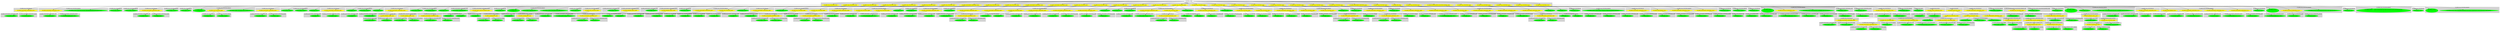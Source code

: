 digraph {

subgraph cluster0 {
 node [style=filled,color=white];
 style=filled;
 color=lightgrey;
 label = "CT_PROG";

"NT_EXPR_CALL_FUNCTION_34790"
 [fillcolor = yellow]
"NT_EXPR_CALL_FUNCTION_34798"
 [fillcolor = yellow]
"NT_EXPR_CALL_FUNCTION_34801"
 [fillcolor = yellow]
"NT_EXPR_CALL_FUNCTION_34806"
 [fillcolor = yellow]
"NT_EXPR_CALL_FUNCTION_34813"
 [fillcolor = yellow]
"NT_EXPR_CALL_FUNCTION_34820"
 [fillcolor = yellow]
"NT_EXPR_CALL_FUNCTION_34827"
 [fillcolor = yellow]
"NT_EXPR_ASSIGNMENT_OPETATORS_34834"
 [fillcolor = yellow]
"NT_EXPR_CALL_FUNCTION_34843"
 [fillcolor = yellow]
"NT_EXPR_CALL_FUNCTION_34848"
 [fillcolor = yellow]
"NT_EXPR_ASSIGNMENT_OPETATORS_34856"
 [fillcolor = yellow]
"NT_EXPR_ASSIGNMENT_OPETATORS_34863"
 [fillcolor = yellow]
"NT_EXPR_CALL_FUNCTION_34870"
 [fillcolor = yellow]
"NT_EXPR_CALL_FUNCTION_34882"
 [fillcolor = yellow]
"NT_EXPR_CALL_FUNCTION_34893"
 [fillcolor = yellow]
"NT_EXPR_CALL_FUNCTION_34908"
 [fillcolor = yellow]
"NT_EXPR_CALL_FUNCTION_34913"
 [fillcolor = yellow]
"NT_EXPR_CALL_FUNCTION_34938"
 [fillcolor = yellow]
"NT_EXPR_CALL_FUNCTION_34950"
 [fillcolor = yellow]
"NT_EXPR_CALL_FUNCTION_34961"
 [fillcolor = yellow]
"NT_EXPR_CALL_FUNCTION_34976"
 [fillcolor = yellow]
"NT_EXPR_CALL_FUNCTION_34981"
 [fillcolor = yellow]
"NT_EXPR_CALL_FUNCTION_35006"
 [fillcolor = yellow]
"NT_EXPR_CALL_FUNCTION_35009"
 [fillcolor = yellow]
"NT_EXPR_CALL_FUNCTION_35022"
 [fillcolor = yellow]
"NT_EXPR_CALL_FUNCTION_35025"
 [fillcolor = yellow]
"NT_EXPR_ASSIGNMENT_OPETATORS_35032"
 [fillcolor = yellow]
"NT_EXPR_CALL_FUNCTION_35035"
 [fillcolor = yellow]
"NT_EXPR_FOR_35040"
 [fillcolor = yellow]
"NT_EXPR_CALL_FUNCTION_35077"
 [fillcolor = yellow]
"NT_EXPR_MULTIPLICATION_OR_DIVISION_BINARY_35082"
 [fillcolor = yellow]
"NT_EXPR_CALL_FUNCTION_35095"
 [fillcolor = yellow]
"NT_EXPR_CALL_FUNCTION_35100"
 [fillcolor = yellow]
"NT_EXPR_CALL_FUNCTION_35116"
 [fillcolor = yellow]
"NT_EXPR_CALL_FUNCTION_35123"
 [fillcolor = yellow]
"NT_EXPR_CALL_FUNCTION_35126"
 [fillcolor = yellow]
}
"NT_PROG_34789"->"NT_EXPR_CALL_FUNCTION_34790"
subgraph cluster1 {
 node [style=filled,color=white];
 style=filled;
 color=lightgrey;
 label = "CT_EXPR_CALL_FUNCTION_ID";

"NT_EXPR_ASSIGNMENT_OPETATORS_34791"
 [fillcolor = yellow]
}
subgraph cluster2 {
 node [style=filled,color=white];
 style=filled;
 color=lightgrey;
 label = "CT_EXPR_CALL_FUNCTION_PARAMS";

"NT_STRING_34794< http://www.uvm.edu/~dhowell/methods8/DataFiles/Tab18-2.dat >"
 [fillcolor = green]
"NT_EXPR_ASSIGNMENT_OPETATORS_34795"
 [fillcolor = yellow]
}
"NT_EXPR_CALL_FUNCTION_34790"->"NT_EXPR_ASSIGNMENT_OPETATORS_34791"
subgraph cluster3 {
 node [style=filled,color=white];
 style=filled;
 color=lightgrey;
 label = "CT_EXPR_ASSIGNMENT_OPETATORS_LEFT";

"NT_ID_34792< datafile >"
 [fillcolor = green]
}
subgraph cluster4 {
 node [style=filled,color=white];
 style=filled;
 color=lightgrey;
 label = "CT_EXPR_ASSIGNMENT_OPETATORS_RIGHT";

"NT_ID_34793< read.table >"
 [fillcolor = green]
}
"NT_EXPR_ASSIGNMENT_OPETATORS_34791"->"NT_ID_34792< datafile >"
"NT_EXPR_ASSIGNMENT_OPETATORS_34791"->"NT_ID_34793< read.table >"
"NT_EXPR_CALL_FUNCTION_34790"->"NT_STRING_34794< http://www.uvm.edu/~dhowell/methods8/DataFiles/Tab18-2.dat >"
"NT_EXPR_CALL_FUNCTION_34790"->"NT_EXPR_ASSIGNMENT_OPETATORS_34795"
subgraph cluster5 {
 node [style=filled,color=white];
 style=filled;
 color=lightgrey;
 label = "CT_EXPR_ASSIGNMENT_OPETATORS_LEFT";

"NT_ID_34796< header >"
 [fillcolor = green]
}
subgraph cluster6 {
 node [style=filled,color=white];
 style=filled;
 color=lightgrey;
 label = "CT_EXPR_ASSIGNMENT_OPETATORS_RIGHT";

"NT_LITERALSPECIFIER_34797< TRUE >"
 [fillcolor = green]
}
"NT_EXPR_ASSIGNMENT_OPETATORS_34795"->"NT_ID_34796< header >"
"NT_EXPR_ASSIGNMENT_OPETATORS_34795"->"NT_LITERALSPECIFIER_34797< TRUE >"
"NT_PROG_34789"->"NT_EXPR_CALL_FUNCTION_34798"
subgraph cluster7 {
 node [style=filled,color=white];
 style=filled;
 color=lightgrey;
 label = "CT_EXPR_CALL_FUNCTION_ID";

"NT_ID_34799< attach >"
 [fillcolor = green]
}
subgraph cluster8 {
 node [style=filled,color=white];
 style=filled;
 color=lightgrey;
 label = "CT_EXPR_CALL_FUNCTION_PARAMS";

"NT_ID_34800< datafile >"
 [fillcolor = green]
}
"NT_EXPR_CALL_FUNCTION_34798"->"NT_ID_34799< attach >"
"NT_EXPR_CALL_FUNCTION_34798"->"NT_ID_34800< datafile >"
"NT_PROG_34789"->"NT_EXPR_CALL_FUNCTION_34801"
subgraph cluster9 {
 node [style=filled,color=white];
 style=filled;
 color=lightgrey;
 label = "CT_EXPR_CALL_FUNCTION_ID";

"NT_EXPR_ASSIGNMENT_OPETATORS_34802"
 [fillcolor = yellow]
}
subgraph cluster10 {
 node [style=filled,color=white];
 style=filled;
 color=lightgrey;
 label = "CT_EXPR_CALL_FUNCTION_PARAMS";

"NT_ID_34805< Group >"
 [fillcolor = green]
}
"NT_EXPR_CALL_FUNCTION_34801"->"NT_EXPR_ASSIGNMENT_OPETATORS_34802"
subgraph cluster11 {
 node [style=filled,color=white];
 style=filled;
 color=lightgrey;
 label = "CT_EXPR_ASSIGNMENT_OPETATORS_LEFT";

"NT_ID_34803< Group >"
 [fillcolor = green]
}
subgraph cluster12 {
 node [style=filled,color=white];
 style=filled;
 color=lightgrey;
 label = "CT_EXPR_ASSIGNMENT_OPETATORS_RIGHT";

"NT_ID_34804< factor >"
 [fillcolor = green]
}
"NT_EXPR_ASSIGNMENT_OPETATORS_34802"->"NT_ID_34803< Group >"
"NT_EXPR_ASSIGNMENT_OPETATORS_34802"->"NT_ID_34804< factor >"
"NT_EXPR_CALL_FUNCTION_34801"->"NT_ID_34805< Group >"
"NT_PROG_34789"->"NT_EXPR_CALL_FUNCTION_34806"
subgraph cluster13 {
 node [style=filled,color=white];
 style=filled;
 color=lightgrey;
 label = "CT_EXPR_CALL_FUNCTION_ID";

"NT_ID_34807< cat >"
 [fillcolor = green]
}
subgraph cluster14 {
 node [style=filled,color=white];
 style=filled;
 color=lightgrey;
 label = "CT_EXPR_CALL_FUNCTION_PARAMS";

"NT_STRING_34808< The names of the variables are  >"
 [fillcolor = green]
"NT_EXPR_CALL_FUNCTION_34809"
 [fillcolor = yellow]
"NT_STRING_34812< \n >"
 [fillcolor = green]
}
"NT_EXPR_CALL_FUNCTION_34806"->"NT_ID_34807< cat >"
"NT_EXPR_CALL_FUNCTION_34806"->"NT_STRING_34808< The names of the variables are  >"
"NT_EXPR_CALL_FUNCTION_34806"->"NT_EXPR_CALL_FUNCTION_34809"
subgraph cluster15 {
 node [style=filled,color=white];
 style=filled;
 color=lightgrey;
 label = "CT_EXPR_CALL_FUNCTION_ID";

"NT_ID_34810< names >"
 [fillcolor = green]
}
subgraph cluster16 {
 node [style=filled,color=white];
 style=filled;
 color=lightgrey;
 label = "CT_EXPR_CALL_FUNCTION_PARAMS";

"NT_ID_34811< datafile >"
 [fillcolor = green]
}
"NT_EXPR_CALL_FUNCTION_34809"->"NT_ID_34810< names >"
"NT_EXPR_CALL_FUNCTION_34809"->"NT_ID_34811< datafile >"
"NT_EXPR_CALL_FUNCTION_34806"->"NT_STRING_34812< \n >"
"NT_PROG_34789"->"NT_EXPR_CALL_FUNCTION_34813"
subgraph cluster17 {
 node [style=filled,color=white];
 style=filled;
 color=lightgrey;
 label = "CT_EXPR_CALL_FUNCTION_ID";

"NT_EXPR_ASSIGNMENT_OPETATORS_34814"
 [fillcolor = yellow]
}
subgraph cluster18 {
 node [style=filled,color=white];
 style=filled;
 color=lightgrey;
 label = "CT_EXPR_CALL_FUNCTION_PARAMS";

"NT_ID_34817< dv >"
 [fillcolor = green]
"NT_ID_34818< Group >"
 [fillcolor = green]
"NT_ID_34819< mean >"
 [fillcolor = green]
}
"NT_EXPR_CALL_FUNCTION_34813"->"NT_EXPR_ASSIGNMENT_OPETATORS_34814"
subgraph cluster19 {
 node [style=filled,color=white];
 style=filled;
 color=lightgrey;
 label = "CT_EXPR_ASSIGNMENT_OPETATORS_LEFT";

"NT_ID_34815< means >"
 [fillcolor = green]
}
subgraph cluster20 {
 node [style=filled,color=white];
 style=filled;
 color=lightgrey;
 label = "CT_EXPR_ASSIGNMENT_OPETATORS_RIGHT";

"NT_ID_34816< tapply >"
 [fillcolor = green]
}
"NT_EXPR_ASSIGNMENT_OPETATORS_34814"->"NT_ID_34815< means >"
"NT_EXPR_ASSIGNMENT_OPETATORS_34814"->"NT_ID_34816< tapply >"
"NT_EXPR_CALL_FUNCTION_34813"->"NT_ID_34817< dv >"
"NT_EXPR_CALL_FUNCTION_34813"->"NT_ID_34818< Group >"
"NT_EXPR_CALL_FUNCTION_34813"->"NT_ID_34819< mean >"
"NT_PROG_34789"->"NT_EXPR_CALL_FUNCTION_34820"
subgraph cluster21 {
 node [style=filled,color=white];
 style=filled;
 color=lightgrey;
 label = "CT_EXPR_CALL_FUNCTION_ID";

"NT_EXPR_ASSIGNMENT_OPETATORS_34821"
 [fillcolor = yellow]
}
subgraph cluster22 {
 node [style=filled,color=white];
 style=filled;
 color=lightgrey;
 label = "CT_EXPR_CALL_FUNCTION_PARAMS";

"NT_ID_34824< dv >"
 [fillcolor = green]
"NT_ID_34825< Group >"
 [fillcolor = green]
"NT_ID_34826< sd >"
 [fillcolor = green]
}
"NT_EXPR_CALL_FUNCTION_34820"->"NT_EXPR_ASSIGNMENT_OPETATORS_34821"
subgraph cluster23 {
 node [style=filled,color=white];
 style=filled;
 color=lightgrey;
 label = "CT_EXPR_ASSIGNMENT_OPETATORS_LEFT";

"NT_ID_34822< sd >"
 [fillcolor = green]
}
subgraph cluster24 {
 node [style=filled,color=white];
 style=filled;
 color=lightgrey;
 label = "CT_EXPR_ASSIGNMENT_OPETATORS_RIGHT";

"NT_ID_34823< tapply >"
 [fillcolor = green]
}
"NT_EXPR_ASSIGNMENT_OPETATORS_34821"->"NT_ID_34822< sd >"
"NT_EXPR_ASSIGNMENT_OPETATORS_34821"->"NT_ID_34823< tapply >"
"NT_EXPR_CALL_FUNCTION_34820"->"NT_ID_34824< dv >"
"NT_EXPR_CALL_FUNCTION_34820"->"NT_ID_34825< Group >"
"NT_EXPR_CALL_FUNCTION_34820"->"NT_ID_34826< sd >"
"NT_PROG_34789"->"NT_EXPR_CALL_FUNCTION_34827"
subgraph cluster25 {
 node [style=filled,color=white];
 style=filled;
 color=lightgrey;
 label = "CT_EXPR_CALL_FUNCTION_ID";

"NT_EXPR_ASSIGNMENT_OPETATORS_34828"
 [fillcolor = yellow]
}
subgraph cluster26 {
 node [style=filled,color=white];
 style=filled;
 color=lightgrey;
 label = "CT_EXPR_CALL_FUNCTION_PARAMS";

"NT_ID_34831< dv >"
 [fillcolor = green]
"NT_ID_34832< Group >"
 [fillcolor = green]
"NT_ID_34833< length >"
 [fillcolor = green]
}
"NT_EXPR_CALL_FUNCTION_34827"->"NT_EXPR_ASSIGNMENT_OPETATORS_34828"
subgraph cluster27 {
 node [style=filled,color=white];
 style=filled;
 color=lightgrey;
 label = "CT_EXPR_ASSIGNMENT_OPETATORS_LEFT";

"NT_ID_34829< n.s >"
 [fillcolor = green]
}
subgraph cluster28 {
 node [style=filled,color=white];
 style=filled;
 color=lightgrey;
 label = "CT_EXPR_ASSIGNMENT_OPETATORS_RIGHT";

"NT_ID_34830< tapply >"
 [fillcolor = green]
}
"NT_EXPR_ASSIGNMENT_OPETATORS_34828"->"NT_ID_34829< n.s >"
"NT_EXPR_ASSIGNMENT_OPETATORS_34828"->"NT_ID_34830< tapply >"
"NT_EXPR_CALL_FUNCTION_34827"->"NT_ID_34831< dv >"
"NT_EXPR_CALL_FUNCTION_34827"->"NT_ID_34832< Group >"
"NT_EXPR_CALL_FUNCTION_34827"->"NT_ID_34833< length >"
"NT_PROG_34789"->"NT_EXPR_ASSIGNMENT_OPETATORS_34834"
subgraph cluster29 {
 node [style=filled,color=white];
 style=filled;
 color=lightgrey;
 label = "CT_EXPR_ASSIGNMENT_OPETATORS_LEFT";

"NT_ID_34835< samp.mean.diff >"
 [fillcolor = green]
}
subgraph cluster30 {
 node [style=filled,color=white];
 style=filled;
 color=lightgrey;
 label = "CT_EXPR_ASSIGNMENT_OPETATORS_RIGHT";

"NT_EXPR_MINUS_OR_PLUS_BINARY_34836"
 [fillcolor = yellow]
}
"NT_EXPR_ASSIGNMENT_OPETATORS_34834"->"NT_ID_34835< samp.mean.diff >"
"NT_EXPR_ASSIGNMENT_OPETATORS_34834"->"NT_EXPR_MINUS_OR_PLUS_BINARY_34836"
subgraph cluster31 {
 node [style=filled,color=white];
 style=filled;
 color=lightgrey;
 label = "CT_EXPR_MINUS_OR_PLUS_BINARY_LEFT";

"NT_EXPR_INDEXING_BASIC_34837"
 [fillcolor = yellow]
}
subgraph cluster32 {
 node [style=filled,color=white];
 style=filled;
 color=lightgrey;
 label = "CT_EXPR_MINUS_OR_PLUS_BINARY_RIGHT";

"NT_EXPR_INDEXING_BASIC_34840"
 [fillcolor = yellow]
}
"NT_EXPR_MINUS_OR_PLUS_BINARY_34836"->"NT_EXPR_INDEXING_BASIC_34837"
subgraph cluster33 {
 node [style=filled,color=white];
 style=filled;
 color=lightgrey;
 label = "CT_EXPR_INDEXING_BASIC_BASE";

"NT_ID_34838< means >"
 [fillcolor = green]}
subgraph cluster34 {
 node [style=filled,color=white];
 style=filled;
 color=lightgrey;
 label = "CT_EXPR_INDEXING_BASIC_OFFSET";

"NT_INT_34839< 1 >"
 [fillcolor = green]}
"NT_EXPR_INDEXING_BASIC_34837"->"NT_ID_34838< means >"
"NT_EXPR_INDEXING_BASIC_34837"->"NT_INT_34839< 1 >"
"NT_EXPR_MINUS_OR_PLUS_BINARY_34836"->"NT_EXPR_INDEXING_BASIC_34840"
subgraph cluster35 {
 node [style=filled,color=white];
 style=filled;
 color=lightgrey;
 label = "CT_EXPR_INDEXING_BASIC_BASE";

"NT_ID_34841< means >"
 [fillcolor = green]}
subgraph cluster36 {
 node [style=filled,color=white];
 style=filled;
 color=lightgrey;
 label = "CT_EXPR_INDEXING_BASIC_OFFSET";

"NT_INT_34842< 2 >"
 [fillcolor = green]}
"NT_EXPR_INDEXING_BASIC_34840"->"NT_ID_34841< means >"
"NT_EXPR_INDEXING_BASIC_34840"->"NT_INT_34842< 2 >"
"NT_PROG_34789"->"NT_EXPR_CALL_FUNCTION_34843"
subgraph cluster37 {
 node [style=filled,color=white];
 style=filled;
 color=lightgrey;
 label = "CT_EXPR_CALL_FUNCTION_ID";

"NT_ID_34844< cat >"
 [fillcolor = green]
}
subgraph cluster38 {
 node [style=filled,color=white];
 style=filled;
 color=lightgrey;
 label = "CT_EXPR_CALL_FUNCTION_PARAMS";

"NT_STRING_34845< The sample mean differences is  >"
 [fillcolor = green]
"NT_ID_34846< samp.mean.diff >"
 [fillcolor = green]
"NT_STRING_34847< \n >"
 [fillcolor = green]
}
"NT_EXPR_CALL_FUNCTION_34843"->"NT_ID_34844< cat >"
"NT_EXPR_CALL_FUNCTION_34843"->"NT_STRING_34845< The sample mean differences is  >"
"NT_EXPR_CALL_FUNCTION_34843"->"NT_ID_34846< samp.mean.diff >"
"NT_EXPR_CALL_FUNCTION_34843"->"NT_STRING_34847< \n >"
"NT_PROG_34789"->"NT_EXPR_CALL_FUNCTION_34848"
subgraph cluster39 {
 node [style=filled,color=white];
 style=filled;
 color=lightgrey;
 label = "CT_EXPR_CALL_FUNCTION_ID";

"NT_ID_34849< par >"
 [fillcolor = green]
}
subgraph cluster40 {
 node [style=filled,color=white];
 style=filled;
 color=lightgrey;
 label = "CT_EXPR_CALL_FUNCTION_PARAMS";

"NT_EXPR_CALL_FUNCTION_34850"
 [fillcolor = yellow]
}
"NT_EXPR_CALL_FUNCTION_34848"->"NT_ID_34849< par >"
"NT_EXPR_CALL_FUNCTION_34848"->"NT_EXPR_CALL_FUNCTION_34850"
subgraph cluster41 {
 node [style=filled,color=white];
 style=filled;
 color=lightgrey;
 label = "CT_EXPR_CALL_FUNCTION_ID";

"NT_EXPR_ASSIGNMENT_OPETATORS_34851"
 [fillcolor = yellow]
}
subgraph cluster42 {
 node [style=filled,color=white];
 style=filled;
 color=lightgrey;
 label = "CT_EXPR_CALL_FUNCTION_PARAMS";

"NT_INT_34854< 2 >"
 [fillcolor = green]
"NT_INT_34855< 2 >"
 [fillcolor = green]
}
"NT_EXPR_CALL_FUNCTION_34850"->"NT_EXPR_ASSIGNMENT_OPETATORS_34851"
subgraph cluster43 {
 node [style=filled,color=white];
 style=filled;
 color=lightgrey;
 label = "CT_EXPR_ASSIGNMENT_OPETATORS_LEFT";

"NT_ID_34852< mfrow >"
 [fillcolor = green]
}
subgraph cluster44 {
 node [style=filled,color=white];
 style=filled;
 color=lightgrey;
 label = "CT_EXPR_ASSIGNMENT_OPETATORS_RIGHT";

"NT_ID_34853< c >"
 [fillcolor = green]
}
"NT_EXPR_ASSIGNMENT_OPETATORS_34851"->"NT_ID_34852< mfrow >"
"NT_EXPR_ASSIGNMENT_OPETATORS_34851"->"NT_ID_34853< c >"
"NT_EXPR_CALL_FUNCTION_34850"->"NT_INT_34854< 2 >"
"NT_EXPR_CALL_FUNCTION_34850"->"NT_INT_34855< 2 >"
"NT_PROG_34789"->"NT_EXPR_ASSIGNMENT_OPETATORS_34856"
subgraph cluster45 {
 node [style=filled,color=white];
 style=filled;
 color=lightgrey;
 label = "CT_EXPR_ASSIGNMENT_OPETATORS_LEFT";

"NT_ID_34857< grp1 >"
 [fillcolor = green]
}
subgraph cluster46 {
 node [style=filled,color=white];
 style=filled;
 color=lightgrey;
 label = "CT_EXPR_ASSIGNMENT_OPETATORS_RIGHT";

"NT_EXPR_INDEXING_BASIC_34858"
 [fillcolor = yellow]
}
"NT_EXPR_ASSIGNMENT_OPETATORS_34856"->"NT_ID_34857< grp1 >"
"NT_EXPR_ASSIGNMENT_OPETATORS_34856"->"NT_EXPR_INDEXING_BASIC_34858"
subgraph cluster47 {
 node [style=filled,color=white];
 style=filled;
 color=lightgrey;
 label = "CT_EXPR_INDEXING_BASIC_BASE";

"NT_ID_34859< dv >"
 [fillcolor = green]}
subgraph cluster48 {
 node [style=filled,color=white];
 style=filled;
 color=lightgrey;
 label = "CT_EXPR_INDEXING_BASIC_OFFSET";

"NT_EXPR_COMPARISONS_34860"
 [fillcolor = yellow]}
"NT_EXPR_INDEXING_BASIC_34858"->"NT_ID_34859< dv >"
"NT_EXPR_INDEXING_BASIC_34858"->"NT_EXPR_COMPARISONS_34860"
subgraph cluster49 {
 node [style=filled,color=white];
 style=filled;
 color=lightgrey;
 label = "CT_EXPR_COMPARISONS_LEFT";

"NT_ID_34861< Group >"
 [fillcolor = green]
}
subgraph cluster50 {
 node [style=filled,color=white];
 style=filled;
 color=lightgrey;
 label = "CT_EXPR_COMPARISONS_RIGHT";

"NT_INT_34862< 1 >"
 [fillcolor = green]
}
"NT_EXPR_COMPARISONS_34860"->"NT_ID_34861< Group >"
"NT_EXPR_COMPARISONS_34860"->"NT_INT_34862< 1 >"
"NT_PROG_34789"->"NT_EXPR_ASSIGNMENT_OPETATORS_34863"
subgraph cluster51 {
 node [style=filled,color=white];
 style=filled;
 color=lightgrey;
 label = "CT_EXPR_ASSIGNMENT_OPETATORS_LEFT";

"NT_ID_34864< grp2 >"
 [fillcolor = green]
}
subgraph cluster52 {
 node [style=filled,color=white];
 style=filled;
 color=lightgrey;
 label = "CT_EXPR_ASSIGNMENT_OPETATORS_RIGHT";

"NT_EXPR_INDEXING_BASIC_34865"
 [fillcolor = yellow]
}
"NT_EXPR_ASSIGNMENT_OPETATORS_34863"->"NT_ID_34864< grp2 >"
"NT_EXPR_ASSIGNMENT_OPETATORS_34863"->"NT_EXPR_INDEXING_BASIC_34865"
subgraph cluster53 {
 node [style=filled,color=white];
 style=filled;
 color=lightgrey;
 label = "CT_EXPR_INDEXING_BASIC_BASE";

"NT_ID_34866< dv >"
 [fillcolor = green]}
subgraph cluster54 {
 node [style=filled,color=white];
 style=filled;
 color=lightgrey;
 label = "CT_EXPR_INDEXING_BASIC_OFFSET";

"NT_EXPR_COMPARISONS_34867"
 [fillcolor = yellow]}
"NT_EXPR_INDEXING_BASIC_34865"->"NT_ID_34866< dv >"
"NT_EXPR_INDEXING_BASIC_34865"->"NT_EXPR_COMPARISONS_34867"
subgraph cluster55 {
 node [style=filled,color=white];
 style=filled;
 color=lightgrey;
 label = "CT_EXPR_COMPARISONS_LEFT";

"NT_ID_34868< Group >"
 [fillcolor = green]
}
subgraph cluster56 {
 node [style=filled,color=white];
 style=filled;
 color=lightgrey;
 label = "CT_EXPR_COMPARISONS_RIGHT";

"NT_INT_34869< 2 >"
 [fillcolor = green]
}
"NT_EXPR_COMPARISONS_34867"->"NT_ID_34868< Group >"
"NT_EXPR_COMPARISONS_34867"->"NT_INT_34869< 2 >"
"NT_PROG_34789"->"NT_EXPR_CALL_FUNCTION_34870"
subgraph cluster57 {
 node [style=filled,color=white];
 style=filled;
 color=lightgrey;
 label = "CT_EXPR_CALL_FUNCTION_ID";

"NT_ID_34871< hist >"
 [fillcolor = green]
}
subgraph cluster58 {
 node [style=filled,color=white];
 style=filled;
 color=lightgrey;
 label = "CT_EXPR_CALL_FUNCTION_PARAMS";

"NT_ID_34872< grp1 >"
 [fillcolor = green]
"NT_EXPR_ASSIGNMENT_OPETATORS_34873"
 [fillcolor = yellow]
"NT_EXPR_CALL_FUNCTION_34876"
 [fillcolor = yellow]
}
"NT_EXPR_CALL_FUNCTION_34870"->"NT_ID_34871< hist >"
"NT_EXPR_CALL_FUNCTION_34870"->"NT_ID_34872< grp1 >"
"NT_EXPR_CALL_FUNCTION_34870"->"NT_EXPR_ASSIGNMENT_OPETATORS_34873"
subgraph cluster59 {
 node [style=filled,color=white];
 style=filled;
 color=lightgrey;
 label = "CT_EXPR_ASSIGNMENT_OPETATORS_LEFT";

"NT_ID_34874< main >"
 [fillcolor = green]
}
subgraph cluster60 {
 node [style=filled,color=white];
 style=filled;
 color=lightgrey;
 label = "CT_EXPR_ASSIGNMENT_OPETATORS_RIGHT";

"NT_STRING_34875< Group 1 = Success >"
 [fillcolor = green]
}
"NT_EXPR_ASSIGNMENT_OPETATORS_34873"->"NT_ID_34874< main >"
"NT_EXPR_ASSIGNMENT_OPETATORS_34873"->"NT_STRING_34875< Group 1 = Success >"
"NT_EXPR_CALL_FUNCTION_34870"->"NT_EXPR_CALL_FUNCTION_34876"
subgraph cluster61 {
 node [style=filled,color=white];
 style=filled;
 color=lightgrey;
 label = "CT_EXPR_CALL_FUNCTION_ID";

"NT_EXPR_ASSIGNMENT_OPETATORS_34877"
 [fillcolor = yellow]
}
subgraph cluster62 {
 node [style=filled,color=white];
 style=filled;
 color=lightgrey;
 label = "CT_EXPR_CALL_FUNCTION_PARAMS";

"NT_INT_34880< 5 >"
 [fillcolor = green]
"NT_INT_34881< 25 >"
 [fillcolor = green]
}
"NT_EXPR_CALL_FUNCTION_34876"->"NT_EXPR_ASSIGNMENT_OPETATORS_34877"
subgraph cluster63 {
 node [style=filled,color=white];
 style=filled;
 color=lightgrey;
 label = "CT_EXPR_ASSIGNMENT_OPETATORS_LEFT";

"NT_ID_34878< xlim >"
 [fillcolor = green]
}
subgraph cluster64 {
 node [style=filled,color=white];
 style=filled;
 color=lightgrey;
 label = "CT_EXPR_ASSIGNMENT_OPETATORS_RIGHT";

"NT_ID_34879< c >"
 [fillcolor = green]
}
"NT_EXPR_ASSIGNMENT_OPETATORS_34877"->"NT_ID_34878< xlim >"
"NT_EXPR_ASSIGNMENT_OPETATORS_34877"->"NT_ID_34879< c >"
"NT_EXPR_CALL_FUNCTION_34876"->"NT_INT_34880< 5 >"
"NT_EXPR_CALL_FUNCTION_34876"->"NT_INT_34881< 25 >"
"NT_PROG_34789"->"NT_EXPR_CALL_FUNCTION_34882"
subgraph cluster65 {
 node [style=filled,color=white];
 style=filled;
 color=lightgrey;
 label = "CT_EXPR_CALL_FUNCTION_ID";

"NT_EXPR_ASSIGNMENT_OPETATORS_34883"
 [fillcolor = yellow]
}
subgraph cluster66 {
 node [style=filled,color=white];
 style=filled;
 color=lightgrey;
 label = "CT_EXPR_CALL_FUNCTION_PARAMS";

"NT_EXPR_CALL_FUNCTION_34886"
 [fillcolor = yellow]
"NT_EXPR_CALL_FUNCTION_34889"
 [fillcolor = yellow]
"NT_FLOAT_34892< .1 >"
 [fillcolor = green]
}
"NT_EXPR_CALL_FUNCTION_34882"->"NT_EXPR_ASSIGNMENT_OPETATORS_34883"
subgraph cluster67 {
 node [style=filled,color=white];
 style=filled;
 color=lightgrey;
 label = "CT_EXPR_ASSIGNMENT_OPETATORS_LEFT";

"NT_ID_34884< xv >"
 [fillcolor = green]
}
subgraph cluster68 {
 node [style=filled,color=white];
 style=filled;
 color=lightgrey;
 label = "CT_EXPR_ASSIGNMENT_OPETATORS_RIGHT";

"NT_ID_34885< seq >"
 [fillcolor = green]
}
"NT_EXPR_ASSIGNMENT_OPETATORS_34883"->"NT_ID_34884< xv >"
"NT_EXPR_ASSIGNMENT_OPETATORS_34883"->"NT_ID_34885< seq >"
"NT_EXPR_CALL_FUNCTION_34882"->"NT_EXPR_CALL_FUNCTION_34886"
subgraph cluster69 {
 node [style=filled,color=white];
 style=filled;
 color=lightgrey;
 label = "CT_EXPR_CALL_FUNCTION_ID";

"NT_ID_34887< min >"
 [fillcolor = green]
}
subgraph cluster70 {
 node [style=filled,color=white];
 style=filled;
 color=lightgrey;
 label = "CT_EXPR_CALL_FUNCTION_PARAMS";

"NT_ID_34888< grp1 >"
 [fillcolor = green]
}
"NT_EXPR_CALL_FUNCTION_34886"->"NT_ID_34887< min >"
"NT_EXPR_CALL_FUNCTION_34886"->"NT_ID_34888< grp1 >"
"NT_EXPR_CALL_FUNCTION_34882"->"NT_EXPR_CALL_FUNCTION_34889"
subgraph cluster71 {
 node [style=filled,color=white];
 style=filled;
 color=lightgrey;
 label = "CT_EXPR_CALL_FUNCTION_ID";

"NT_ID_34890< max >"
 [fillcolor = green]
}
subgraph cluster72 {
 node [style=filled,color=white];
 style=filled;
 color=lightgrey;
 label = "CT_EXPR_CALL_FUNCTION_PARAMS";

"NT_ID_34891< grp1 >"
 [fillcolor = green]
}
"NT_EXPR_CALL_FUNCTION_34889"->"NT_ID_34890< max >"
"NT_EXPR_CALL_FUNCTION_34889"->"NT_ID_34891< grp1 >"
"NT_EXPR_CALL_FUNCTION_34882"->"NT_FLOAT_34892< .1 >"
"NT_PROG_34789"->"NT_EXPR_CALL_FUNCTION_34893"
subgraph cluster73 {
 node [style=filled,color=white];
 style=filled;
 color=lightgrey;
 label = "CT_EXPR_CALL_FUNCTION_ID";

"NT_EXPR_ASSIGNMENT_OPETATORS_34894"
 [fillcolor = yellow]
}
subgraph cluster74 {
 node [style=filled,color=white];
 style=filled;
 color=lightgrey;
 label = "CT_EXPR_CALL_FUNCTION_PARAMS";

"NT_ID_34897< xv >"
 [fillcolor = green]
"NT_EXPR_CALL_FUNCTION_34898"
 [fillcolor = yellow]
"NT_EXPR_CALL_FUNCTION_34903"
 [fillcolor = yellow]
}
"NT_EXPR_CALL_FUNCTION_34893"->"NT_EXPR_ASSIGNMENT_OPETATORS_34894"
subgraph cluster75 {
 node [style=filled,color=white];
 style=filled;
 color=lightgrey;
 label = "CT_EXPR_ASSIGNMENT_OPETATORS_LEFT";

"NT_ID_34895< yv >"
 [fillcolor = green]
}
subgraph cluster76 {
 node [style=filled,color=white];
 style=filled;
 color=lightgrey;
 label = "CT_EXPR_ASSIGNMENT_OPETATORS_RIGHT";

"NT_ID_34896< dnorm >"
 [fillcolor = green]
}
"NT_EXPR_ASSIGNMENT_OPETATORS_34894"->"NT_ID_34895< yv >"
"NT_EXPR_ASSIGNMENT_OPETATORS_34894"->"NT_ID_34896< dnorm >"
"NT_EXPR_CALL_FUNCTION_34893"->"NT_ID_34897< xv >"
"NT_EXPR_CALL_FUNCTION_34893"->"NT_EXPR_CALL_FUNCTION_34898"
subgraph cluster77 {
 node [style=filled,color=white];
 style=filled;
 color=lightgrey;
 label = "CT_EXPR_CALL_FUNCTION_ID";

"NT_EXPR_ASSIGNMENT_OPETATORS_34899"
 [fillcolor = yellow]
}
subgraph cluster78 {
 node [style=filled,color=white];
 style=filled;
 color=lightgrey;
 label = "CT_EXPR_CALL_FUNCTION_PARAMS";

"NT_ID_34902< grp1 >"
 [fillcolor = green]
}
"NT_EXPR_CALL_FUNCTION_34898"->"NT_EXPR_ASSIGNMENT_OPETATORS_34899"
subgraph cluster79 {
 node [style=filled,color=white];
 style=filled;
 color=lightgrey;
 label = "CT_EXPR_ASSIGNMENT_OPETATORS_LEFT";

"NT_ID_34900< mean >"
 [fillcolor = green]
}
subgraph cluster80 {
 node [style=filled,color=white];
 style=filled;
 color=lightgrey;
 label = "CT_EXPR_ASSIGNMENT_OPETATORS_RIGHT";

"NT_ID_34901< mean >"
 [fillcolor = green]
}
"NT_EXPR_ASSIGNMENT_OPETATORS_34899"->"NT_ID_34900< mean >"
"NT_EXPR_ASSIGNMENT_OPETATORS_34899"->"NT_ID_34901< mean >"
"NT_EXPR_CALL_FUNCTION_34898"->"NT_ID_34902< grp1 >"
"NT_EXPR_CALL_FUNCTION_34893"->"NT_EXPR_CALL_FUNCTION_34903"
subgraph cluster81 {
 node [style=filled,color=white];
 style=filled;
 color=lightgrey;
 label = "CT_EXPR_CALL_FUNCTION_ID";

"NT_EXPR_ASSIGNMENT_OPETATORS_34904"
 [fillcolor = yellow]
}
subgraph cluster82 {
 node [style=filled,color=white];
 style=filled;
 color=lightgrey;
 label = "CT_EXPR_CALL_FUNCTION_PARAMS";

"NT_ID_34907< grp1 >"
 [fillcolor = green]
}
"NT_EXPR_CALL_FUNCTION_34903"->"NT_EXPR_ASSIGNMENT_OPETATORS_34904"
subgraph cluster83 {
 node [style=filled,color=white];
 style=filled;
 color=lightgrey;
 label = "CT_EXPR_ASSIGNMENT_OPETATORS_LEFT";

"NT_ID_34905< sd >"
 [fillcolor = green]
}
subgraph cluster84 {
 node [style=filled,color=white];
 style=filled;
 color=lightgrey;
 label = "CT_EXPR_ASSIGNMENT_OPETATORS_RIGHT";

"NT_ID_34906< sd >"
 [fillcolor = green]
}
"NT_EXPR_ASSIGNMENT_OPETATORS_34904"->"NT_ID_34905< sd >"
"NT_EXPR_ASSIGNMENT_OPETATORS_34904"->"NT_ID_34906< sd >"
"NT_EXPR_CALL_FUNCTION_34903"->"NT_ID_34907< grp1 >"
"NT_PROG_34789"->"NT_EXPR_CALL_FUNCTION_34908"
subgraph cluster85 {
 node [style=filled,color=white];
 style=filled;
 color=lightgrey;
 label = "CT_EXPR_CALL_FUNCTION_ID";

"NT_ID_34909< par >"
 [fillcolor = green]
}
subgraph cluster86 {
 node [style=filled,color=white];
 style=filled;
 color=lightgrey;
 label = "CT_EXPR_CALL_FUNCTION_PARAMS";

"NT_EXPR_ASSIGNMENT_OPETATORS_34910"
 [fillcolor = yellow]
}
"NT_EXPR_CALL_FUNCTION_34908"->"NT_ID_34909< par >"
"NT_EXPR_CALL_FUNCTION_34908"->"NT_EXPR_ASSIGNMENT_OPETATORS_34910"
subgraph cluster87 {
 node [style=filled,color=white];
 style=filled;
 color=lightgrey;
 label = "CT_EXPR_ASSIGNMENT_OPETATORS_LEFT";

"NT_ID_34911< new >"
 [fillcolor = green]
}
subgraph cluster88 {
 node [style=filled,color=white];
 style=filled;
 color=lightgrey;
 label = "CT_EXPR_ASSIGNMENT_OPETATORS_RIGHT";

"NT_LITERALSPECIFIER_34912< TRUE >"
 [fillcolor = green]
}
"NT_EXPR_ASSIGNMENT_OPETATORS_34910"->"NT_ID_34911< new >"
"NT_EXPR_ASSIGNMENT_OPETATORS_34910"->"NT_LITERALSPECIFIER_34912< TRUE >"
"NT_PROG_34789"->"NT_EXPR_CALL_FUNCTION_34913"
subgraph cluster89 {
 node [style=filled,color=white];
 style=filled;
 color=lightgrey;
 label = "CT_EXPR_CALL_FUNCTION_ID";

"NT_ID_34914< plot >"
 [fillcolor = green]
}
subgraph cluster90 {
 node [style=filled,color=white];
 style=filled;
 color=lightgrey;
 label = "CT_EXPR_CALL_FUNCTION_PARAMS";

"NT_ID_34915< xv >"
 [fillcolor = green]
"NT_ID_34916< yv >"
 [fillcolor = green]
"NT_EXPR_ASSIGNMENT_OPETATORS_34917"
 [fillcolor = yellow]
"NT_EXPR_ASSIGNMENT_OPETATORS_34920"
 [fillcolor = yellow]
"NT_EXPR_CALL_FUNCTION_34923"
 [fillcolor = yellow]
"NT_EXPR_ASSIGNMENT_OPETATORS_34929"
 [fillcolor = yellow]
"NT_EXPR_ASSIGNMENT_OPETATORS_34932"
 [fillcolor = yellow]
"NT_EXPR_ASSIGNMENT_OPETATORS_34935"
 [fillcolor = yellow]
}
"NT_EXPR_CALL_FUNCTION_34913"->"NT_ID_34914< plot >"
"NT_EXPR_CALL_FUNCTION_34913"->"NT_ID_34915< xv >"
"NT_EXPR_CALL_FUNCTION_34913"->"NT_ID_34916< yv >"
"NT_EXPR_CALL_FUNCTION_34913"->"NT_EXPR_ASSIGNMENT_OPETATORS_34917"
subgraph cluster91 {
 node [style=filled,color=white];
 style=filled;
 color=lightgrey;
 label = "CT_EXPR_ASSIGNMENT_OPETATORS_LEFT";

"NT_ID_34918< type >"
 [fillcolor = green]
}
subgraph cluster92 {
 node [style=filled,color=white];
 style=filled;
 color=lightgrey;
 label = "CT_EXPR_ASSIGNMENT_OPETATORS_RIGHT";

"NT_STRING_34919< l >"
 [fillcolor = green]
}
"NT_EXPR_ASSIGNMENT_OPETATORS_34917"->"NT_ID_34918< type >"
"NT_EXPR_ASSIGNMENT_OPETATORS_34917"->"NT_STRING_34919< l >"
"NT_EXPR_CALL_FUNCTION_34913"->"NT_EXPR_ASSIGNMENT_OPETATORS_34920"
subgraph cluster93 {
 node [style=filled,color=white];
 style=filled;
 color=lightgrey;
 label = "CT_EXPR_ASSIGNMENT_OPETATORS_LEFT";

"NT_ID_34921< col >"
 [fillcolor = green]
}
subgraph cluster94 {
 node [style=filled,color=white];
 style=filled;
 color=lightgrey;
 label = "CT_EXPR_ASSIGNMENT_OPETATORS_RIGHT";

"NT_STRING_34922< blue >"
 [fillcolor = green]
}
"NT_EXPR_ASSIGNMENT_OPETATORS_34920"->"NT_ID_34921< col >"
"NT_EXPR_ASSIGNMENT_OPETATORS_34920"->"NT_STRING_34922< blue >"
"NT_EXPR_CALL_FUNCTION_34913"->"NT_EXPR_CALL_FUNCTION_34923"
subgraph cluster95 {
 node [style=filled,color=white];
 style=filled;
 color=lightgrey;
 label = "CT_EXPR_CALL_FUNCTION_ID";

"NT_EXPR_ASSIGNMENT_OPETATORS_34924"
 [fillcolor = yellow]
}
subgraph cluster96 {
 node [style=filled,color=white];
 style=filled;
 color=lightgrey;
 label = "CT_EXPR_CALL_FUNCTION_PARAMS";

"NT_INT_34927< 5 >"
 [fillcolor = green]
"NT_INT_34928< 25 >"
 [fillcolor = green]
}
"NT_EXPR_CALL_FUNCTION_34923"->"NT_EXPR_ASSIGNMENT_OPETATORS_34924"
subgraph cluster97 {
 node [style=filled,color=white];
 style=filled;
 color=lightgrey;
 label = "CT_EXPR_ASSIGNMENT_OPETATORS_LEFT";

"NT_ID_34925< xlim >"
 [fillcolor = green]
}
subgraph cluster98 {
 node [style=filled,color=white];
 style=filled;
 color=lightgrey;
 label = "CT_EXPR_ASSIGNMENT_OPETATORS_RIGHT";

"NT_ID_34926< c >"
 [fillcolor = green]
}
"NT_EXPR_ASSIGNMENT_OPETATORS_34924"->"NT_ID_34925< xlim >"
"NT_EXPR_ASSIGNMENT_OPETATORS_34924"->"NT_ID_34926< c >"
"NT_EXPR_CALL_FUNCTION_34923"->"NT_INT_34927< 5 >"
"NT_EXPR_CALL_FUNCTION_34923"->"NT_INT_34928< 25 >"
"NT_EXPR_CALL_FUNCTION_34913"->"NT_EXPR_ASSIGNMENT_OPETATORS_34929"
subgraph cluster99 {
 node [style=filled,color=white];
 style=filled;
 color=lightgrey;
 label = "CT_EXPR_ASSIGNMENT_OPETATORS_LEFT";

"NT_ID_34930< xlab >"
 [fillcolor = green]
}
subgraph cluster100 {
 node [style=filled,color=white];
 style=filled;
 color=lightgrey;
 label = "CT_EXPR_ASSIGNMENT_OPETATORS_RIGHT";

"NT_STRING_34931<  >"
 [fillcolor = green]
}
"NT_EXPR_ASSIGNMENT_OPETATORS_34929"->"NT_ID_34930< xlab >"
"NT_EXPR_ASSIGNMENT_OPETATORS_34929"->"NT_STRING_34931<  >"
"NT_EXPR_CALL_FUNCTION_34913"->"NT_EXPR_ASSIGNMENT_OPETATORS_34932"
subgraph cluster101 {
 node [style=filled,color=white];
 style=filled;
 color=lightgrey;
 label = "CT_EXPR_ASSIGNMENT_OPETATORS_LEFT";

"NT_ID_34933< yaxt >"
 [fillcolor = green]
}
subgraph cluster102 {
 node [style=filled,color=white];
 style=filled;
 color=lightgrey;
 label = "CT_EXPR_ASSIGNMENT_OPETATORS_RIGHT";

"NT_STRING_34934< n >"
 [fillcolor = green]
}
"NT_EXPR_ASSIGNMENT_OPETATORS_34932"->"NT_ID_34933< yaxt >"
"NT_EXPR_ASSIGNMENT_OPETATORS_34932"->"NT_STRING_34934< n >"
"NT_EXPR_CALL_FUNCTION_34913"->"NT_EXPR_ASSIGNMENT_OPETATORS_34935"
subgraph cluster103 {
 node [style=filled,color=white];
 style=filled;
 color=lightgrey;
 label = "CT_EXPR_ASSIGNMENT_OPETATORS_LEFT";

"NT_ID_34936< ylab >"
 [fillcolor = green]
}
subgraph cluster104 {
 node [style=filled,color=white];
 style=filled;
 color=lightgrey;
 label = "CT_EXPR_ASSIGNMENT_OPETATORS_RIGHT";

"NT_STRING_34937<  >"
 [fillcolor = green]
}
"NT_EXPR_ASSIGNMENT_OPETATORS_34935"->"NT_ID_34936< ylab >"
"NT_EXPR_ASSIGNMENT_OPETATORS_34935"->"NT_STRING_34937<  >"
"NT_PROG_34789"->"NT_EXPR_CALL_FUNCTION_34938"
subgraph cluster105 {
 node [style=filled,color=white];
 style=filled;
 color=lightgrey;
 label = "CT_EXPR_CALL_FUNCTION_ID";

"NT_ID_34939< hist >"
 [fillcolor = green]
}
subgraph cluster106 {
 node [style=filled,color=white];
 style=filled;
 color=lightgrey;
 label = "CT_EXPR_CALL_FUNCTION_PARAMS";

"NT_ID_34940< grp2 >"
 [fillcolor = green]
"NT_EXPR_ASSIGNMENT_OPETATORS_34941"
 [fillcolor = yellow]
"NT_EXPR_CALL_FUNCTION_34944"
 [fillcolor = yellow]
}
"NT_EXPR_CALL_FUNCTION_34938"->"NT_ID_34939< hist >"
"NT_EXPR_CALL_FUNCTION_34938"->"NT_ID_34940< grp2 >"
"NT_EXPR_CALL_FUNCTION_34938"->"NT_EXPR_ASSIGNMENT_OPETATORS_34941"
subgraph cluster107 {
 node [style=filled,color=white];
 style=filled;
 color=lightgrey;
 label = "CT_EXPR_ASSIGNMENT_OPETATORS_LEFT";

"NT_ID_34942< main >"
 [fillcolor = green]
}
subgraph cluster108 {
 node [style=filled,color=white];
 style=filled;
 color=lightgrey;
 label = "CT_EXPR_ASSIGNMENT_OPETATORS_RIGHT";

"NT_STRING_34943< Group 2 = Fail >"
 [fillcolor = green]
}
"NT_EXPR_ASSIGNMENT_OPETATORS_34941"->"NT_ID_34942< main >"
"NT_EXPR_ASSIGNMENT_OPETATORS_34941"->"NT_STRING_34943< Group 2 = Fail >"
"NT_EXPR_CALL_FUNCTION_34938"->"NT_EXPR_CALL_FUNCTION_34944"
subgraph cluster109 {
 node [style=filled,color=white];
 style=filled;
 color=lightgrey;
 label = "CT_EXPR_CALL_FUNCTION_ID";

"NT_EXPR_ASSIGNMENT_OPETATORS_34945"
 [fillcolor = yellow]
}
subgraph cluster110 {
 node [style=filled,color=white];
 style=filled;
 color=lightgrey;
 label = "CT_EXPR_CALL_FUNCTION_PARAMS";

"NT_INT_34948< 5 >"
 [fillcolor = green]
"NT_INT_34949< 25 >"
 [fillcolor = green]
}
"NT_EXPR_CALL_FUNCTION_34944"->"NT_EXPR_ASSIGNMENT_OPETATORS_34945"
subgraph cluster111 {
 node [style=filled,color=white];
 style=filled;
 color=lightgrey;
 label = "CT_EXPR_ASSIGNMENT_OPETATORS_LEFT";

"NT_ID_34946< xlim >"
 [fillcolor = green]
}
subgraph cluster112 {
 node [style=filled,color=white];
 style=filled;
 color=lightgrey;
 label = "CT_EXPR_ASSIGNMENT_OPETATORS_RIGHT";

"NT_ID_34947< c >"
 [fillcolor = green]
}
"NT_EXPR_ASSIGNMENT_OPETATORS_34945"->"NT_ID_34946< xlim >"
"NT_EXPR_ASSIGNMENT_OPETATORS_34945"->"NT_ID_34947< c >"
"NT_EXPR_CALL_FUNCTION_34944"->"NT_INT_34948< 5 >"
"NT_EXPR_CALL_FUNCTION_34944"->"NT_INT_34949< 25 >"
"NT_PROG_34789"->"NT_EXPR_CALL_FUNCTION_34950"
subgraph cluster113 {
 node [style=filled,color=white];
 style=filled;
 color=lightgrey;
 label = "CT_EXPR_CALL_FUNCTION_ID";

"NT_EXPR_ASSIGNMENT_OPETATORS_34951"
 [fillcolor = yellow]
}
subgraph cluster114 {
 node [style=filled,color=white];
 style=filled;
 color=lightgrey;
 label = "CT_EXPR_CALL_FUNCTION_PARAMS";

"NT_EXPR_CALL_FUNCTION_34954"
 [fillcolor = yellow]
"NT_EXPR_CALL_FUNCTION_34957"
 [fillcolor = yellow]
"NT_FLOAT_34960< .1 >"
 [fillcolor = green]
}
"NT_EXPR_CALL_FUNCTION_34950"->"NT_EXPR_ASSIGNMENT_OPETATORS_34951"
subgraph cluster115 {
 node [style=filled,color=white];
 style=filled;
 color=lightgrey;
 label = "CT_EXPR_ASSIGNMENT_OPETATORS_LEFT";

"NT_ID_34952< xv >"
 [fillcolor = green]
}
subgraph cluster116 {
 node [style=filled,color=white];
 style=filled;
 color=lightgrey;
 label = "CT_EXPR_ASSIGNMENT_OPETATORS_RIGHT";

"NT_ID_34953< seq >"
 [fillcolor = green]
}
"NT_EXPR_ASSIGNMENT_OPETATORS_34951"->"NT_ID_34952< xv >"
"NT_EXPR_ASSIGNMENT_OPETATORS_34951"->"NT_ID_34953< seq >"
"NT_EXPR_CALL_FUNCTION_34950"->"NT_EXPR_CALL_FUNCTION_34954"
subgraph cluster117 {
 node [style=filled,color=white];
 style=filled;
 color=lightgrey;
 label = "CT_EXPR_CALL_FUNCTION_ID";

"NT_ID_34955< min >"
 [fillcolor = green]
}
subgraph cluster118 {
 node [style=filled,color=white];
 style=filled;
 color=lightgrey;
 label = "CT_EXPR_CALL_FUNCTION_PARAMS";

"NT_ID_34956< grp2 >"
 [fillcolor = green]
}
"NT_EXPR_CALL_FUNCTION_34954"->"NT_ID_34955< min >"
"NT_EXPR_CALL_FUNCTION_34954"->"NT_ID_34956< grp2 >"
"NT_EXPR_CALL_FUNCTION_34950"->"NT_EXPR_CALL_FUNCTION_34957"
subgraph cluster119 {
 node [style=filled,color=white];
 style=filled;
 color=lightgrey;
 label = "CT_EXPR_CALL_FUNCTION_ID";

"NT_ID_34958< max >"
 [fillcolor = green]
}
subgraph cluster120 {
 node [style=filled,color=white];
 style=filled;
 color=lightgrey;
 label = "CT_EXPR_CALL_FUNCTION_PARAMS";

"NT_ID_34959< grp2 >"
 [fillcolor = green]
}
"NT_EXPR_CALL_FUNCTION_34957"->"NT_ID_34958< max >"
"NT_EXPR_CALL_FUNCTION_34957"->"NT_ID_34959< grp2 >"
"NT_EXPR_CALL_FUNCTION_34950"->"NT_FLOAT_34960< .1 >"
"NT_PROG_34789"->"NT_EXPR_CALL_FUNCTION_34961"
subgraph cluster121 {
 node [style=filled,color=white];
 style=filled;
 color=lightgrey;
 label = "CT_EXPR_CALL_FUNCTION_ID";

"NT_EXPR_ASSIGNMENT_OPETATORS_34962"
 [fillcolor = yellow]
}
subgraph cluster122 {
 node [style=filled,color=white];
 style=filled;
 color=lightgrey;
 label = "CT_EXPR_CALL_FUNCTION_PARAMS";

"NT_ID_34965< xv >"
 [fillcolor = green]
"NT_EXPR_CALL_FUNCTION_34966"
 [fillcolor = yellow]
"NT_EXPR_CALL_FUNCTION_34971"
 [fillcolor = yellow]
}
"NT_EXPR_CALL_FUNCTION_34961"->"NT_EXPR_ASSIGNMENT_OPETATORS_34962"
subgraph cluster123 {
 node [style=filled,color=white];
 style=filled;
 color=lightgrey;
 label = "CT_EXPR_ASSIGNMENT_OPETATORS_LEFT";

"NT_ID_34963< yv >"
 [fillcolor = green]
}
subgraph cluster124 {
 node [style=filled,color=white];
 style=filled;
 color=lightgrey;
 label = "CT_EXPR_ASSIGNMENT_OPETATORS_RIGHT";

"NT_ID_34964< dnorm >"
 [fillcolor = green]
}
"NT_EXPR_ASSIGNMENT_OPETATORS_34962"->"NT_ID_34963< yv >"
"NT_EXPR_ASSIGNMENT_OPETATORS_34962"->"NT_ID_34964< dnorm >"
"NT_EXPR_CALL_FUNCTION_34961"->"NT_ID_34965< xv >"
"NT_EXPR_CALL_FUNCTION_34961"->"NT_EXPR_CALL_FUNCTION_34966"
subgraph cluster125 {
 node [style=filled,color=white];
 style=filled;
 color=lightgrey;
 label = "CT_EXPR_CALL_FUNCTION_ID";

"NT_EXPR_ASSIGNMENT_OPETATORS_34967"
 [fillcolor = yellow]
}
subgraph cluster126 {
 node [style=filled,color=white];
 style=filled;
 color=lightgrey;
 label = "CT_EXPR_CALL_FUNCTION_PARAMS";

"NT_ID_34970< grp2 >"
 [fillcolor = green]
}
"NT_EXPR_CALL_FUNCTION_34966"->"NT_EXPR_ASSIGNMENT_OPETATORS_34967"
subgraph cluster127 {
 node [style=filled,color=white];
 style=filled;
 color=lightgrey;
 label = "CT_EXPR_ASSIGNMENT_OPETATORS_LEFT";

"NT_ID_34968< mean >"
 [fillcolor = green]
}
subgraph cluster128 {
 node [style=filled,color=white];
 style=filled;
 color=lightgrey;
 label = "CT_EXPR_ASSIGNMENT_OPETATORS_RIGHT";

"NT_ID_34969< mean >"
 [fillcolor = green]
}
"NT_EXPR_ASSIGNMENT_OPETATORS_34967"->"NT_ID_34968< mean >"
"NT_EXPR_ASSIGNMENT_OPETATORS_34967"->"NT_ID_34969< mean >"
"NT_EXPR_CALL_FUNCTION_34966"->"NT_ID_34970< grp2 >"
"NT_EXPR_CALL_FUNCTION_34961"->"NT_EXPR_CALL_FUNCTION_34971"
subgraph cluster129 {
 node [style=filled,color=white];
 style=filled;
 color=lightgrey;
 label = "CT_EXPR_CALL_FUNCTION_ID";

"NT_EXPR_ASSIGNMENT_OPETATORS_34972"
 [fillcolor = yellow]
}
subgraph cluster130 {
 node [style=filled,color=white];
 style=filled;
 color=lightgrey;
 label = "CT_EXPR_CALL_FUNCTION_PARAMS";

"NT_ID_34975< grp2 >"
 [fillcolor = green]
}
"NT_EXPR_CALL_FUNCTION_34971"->"NT_EXPR_ASSIGNMENT_OPETATORS_34972"
subgraph cluster131 {
 node [style=filled,color=white];
 style=filled;
 color=lightgrey;
 label = "CT_EXPR_ASSIGNMENT_OPETATORS_LEFT";

"NT_ID_34973< sd >"
 [fillcolor = green]
}
subgraph cluster132 {
 node [style=filled,color=white];
 style=filled;
 color=lightgrey;
 label = "CT_EXPR_ASSIGNMENT_OPETATORS_RIGHT";

"NT_ID_34974< sd >"
 [fillcolor = green]
}
"NT_EXPR_ASSIGNMENT_OPETATORS_34972"->"NT_ID_34973< sd >"
"NT_EXPR_ASSIGNMENT_OPETATORS_34972"->"NT_ID_34974< sd >"
"NT_EXPR_CALL_FUNCTION_34971"->"NT_ID_34975< grp2 >"
"NT_PROG_34789"->"NT_EXPR_CALL_FUNCTION_34976"
subgraph cluster133 {
 node [style=filled,color=white];
 style=filled;
 color=lightgrey;
 label = "CT_EXPR_CALL_FUNCTION_ID";

"NT_ID_34977< par >"
 [fillcolor = green]
}
subgraph cluster134 {
 node [style=filled,color=white];
 style=filled;
 color=lightgrey;
 label = "CT_EXPR_CALL_FUNCTION_PARAMS";

"NT_EXPR_ASSIGNMENT_OPETATORS_34978"
 [fillcolor = yellow]
}
"NT_EXPR_CALL_FUNCTION_34976"->"NT_ID_34977< par >"
"NT_EXPR_CALL_FUNCTION_34976"->"NT_EXPR_ASSIGNMENT_OPETATORS_34978"
subgraph cluster135 {
 node [style=filled,color=white];
 style=filled;
 color=lightgrey;
 label = "CT_EXPR_ASSIGNMENT_OPETATORS_LEFT";

"NT_ID_34979< new >"
 [fillcolor = green]
}
subgraph cluster136 {
 node [style=filled,color=white];
 style=filled;
 color=lightgrey;
 label = "CT_EXPR_ASSIGNMENT_OPETATORS_RIGHT";

"NT_LITERALSPECIFIER_34980< TRUE >"
 [fillcolor = green]
}
"NT_EXPR_ASSIGNMENT_OPETATORS_34978"->"NT_ID_34979< new >"
"NT_EXPR_ASSIGNMENT_OPETATORS_34978"->"NT_LITERALSPECIFIER_34980< TRUE >"
"NT_PROG_34789"->"NT_EXPR_CALL_FUNCTION_34981"
subgraph cluster137 {
 node [style=filled,color=white];
 style=filled;
 color=lightgrey;
 label = "CT_EXPR_CALL_FUNCTION_ID";

"NT_ID_34982< plot >"
 [fillcolor = green]
}
subgraph cluster138 {
 node [style=filled,color=white];
 style=filled;
 color=lightgrey;
 label = "CT_EXPR_CALL_FUNCTION_PARAMS";

"NT_ID_34983< xv >"
 [fillcolor = green]
"NT_ID_34984< yv >"
 [fillcolor = green]
"NT_EXPR_ASSIGNMENT_OPETATORS_34985"
 [fillcolor = yellow]
"NT_EXPR_ASSIGNMENT_OPETATORS_34988"
 [fillcolor = yellow]
"NT_EXPR_CALL_FUNCTION_34991"
 [fillcolor = yellow]
"NT_EXPR_ASSIGNMENT_OPETATORS_34997"
 [fillcolor = yellow]
"NT_EXPR_ASSIGNMENT_OPETATORS_35000"
 [fillcolor = yellow]
"NT_EXPR_ASSIGNMENT_OPETATORS_35003"
 [fillcolor = yellow]
}
"NT_EXPR_CALL_FUNCTION_34981"->"NT_ID_34982< plot >"
"NT_EXPR_CALL_FUNCTION_34981"->"NT_ID_34983< xv >"
"NT_EXPR_CALL_FUNCTION_34981"->"NT_ID_34984< yv >"
"NT_EXPR_CALL_FUNCTION_34981"->"NT_EXPR_ASSIGNMENT_OPETATORS_34985"
subgraph cluster139 {
 node [style=filled,color=white];
 style=filled;
 color=lightgrey;
 label = "CT_EXPR_ASSIGNMENT_OPETATORS_LEFT";

"NT_ID_34986< type >"
 [fillcolor = green]
}
subgraph cluster140 {
 node [style=filled,color=white];
 style=filled;
 color=lightgrey;
 label = "CT_EXPR_ASSIGNMENT_OPETATORS_RIGHT";

"NT_STRING_34987< l >"
 [fillcolor = green]
}
"NT_EXPR_ASSIGNMENT_OPETATORS_34985"->"NT_ID_34986< type >"
"NT_EXPR_ASSIGNMENT_OPETATORS_34985"->"NT_STRING_34987< l >"
"NT_EXPR_CALL_FUNCTION_34981"->"NT_EXPR_ASSIGNMENT_OPETATORS_34988"
subgraph cluster141 {
 node [style=filled,color=white];
 style=filled;
 color=lightgrey;
 label = "CT_EXPR_ASSIGNMENT_OPETATORS_LEFT";

"NT_ID_34989< col >"
 [fillcolor = green]
}
subgraph cluster142 {
 node [style=filled,color=white];
 style=filled;
 color=lightgrey;
 label = "CT_EXPR_ASSIGNMENT_OPETATORS_RIGHT";

"NT_STRING_34990< blue >"
 [fillcolor = green]
}
"NT_EXPR_ASSIGNMENT_OPETATORS_34988"->"NT_ID_34989< col >"
"NT_EXPR_ASSIGNMENT_OPETATORS_34988"->"NT_STRING_34990< blue >"
"NT_EXPR_CALL_FUNCTION_34981"->"NT_EXPR_CALL_FUNCTION_34991"
subgraph cluster143 {
 node [style=filled,color=white];
 style=filled;
 color=lightgrey;
 label = "CT_EXPR_CALL_FUNCTION_ID";

"NT_EXPR_ASSIGNMENT_OPETATORS_34992"
 [fillcolor = yellow]
}
subgraph cluster144 {
 node [style=filled,color=white];
 style=filled;
 color=lightgrey;
 label = "CT_EXPR_CALL_FUNCTION_PARAMS";

"NT_INT_34995< 5 >"
 [fillcolor = green]
"NT_INT_34996< 25 >"
 [fillcolor = green]
}
"NT_EXPR_CALL_FUNCTION_34991"->"NT_EXPR_ASSIGNMENT_OPETATORS_34992"
subgraph cluster145 {
 node [style=filled,color=white];
 style=filled;
 color=lightgrey;
 label = "CT_EXPR_ASSIGNMENT_OPETATORS_LEFT";

"NT_ID_34993< xlim >"
 [fillcolor = green]
}
subgraph cluster146 {
 node [style=filled,color=white];
 style=filled;
 color=lightgrey;
 label = "CT_EXPR_ASSIGNMENT_OPETATORS_RIGHT";

"NT_ID_34994< c >"
 [fillcolor = green]
}
"NT_EXPR_ASSIGNMENT_OPETATORS_34992"->"NT_ID_34993< xlim >"
"NT_EXPR_ASSIGNMENT_OPETATORS_34992"->"NT_ID_34994< c >"
"NT_EXPR_CALL_FUNCTION_34991"->"NT_INT_34995< 5 >"
"NT_EXPR_CALL_FUNCTION_34991"->"NT_INT_34996< 25 >"
"NT_EXPR_CALL_FUNCTION_34981"->"NT_EXPR_ASSIGNMENT_OPETATORS_34997"
subgraph cluster147 {
 node [style=filled,color=white];
 style=filled;
 color=lightgrey;
 label = "CT_EXPR_ASSIGNMENT_OPETATORS_LEFT";

"NT_ID_34998< xlab >"
 [fillcolor = green]
}
subgraph cluster148 {
 node [style=filled,color=white];
 style=filled;
 color=lightgrey;
 label = "CT_EXPR_ASSIGNMENT_OPETATORS_RIGHT";

"NT_STRING_34999<  >"
 [fillcolor = green]
}
"NT_EXPR_ASSIGNMENT_OPETATORS_34997"->"NT_ID_34998< xlab >"
"NT_EXPR_ASSIGNMENT_OPETATORS_34997"->"NT_STRING_34999<  >"
"NT_EXPR_CALL_FUNCTION_34981"->"NT_EXPR_ASSIGNMENT_OPETATORS_35000"
subgraph cluster149 {
 node [style=filled,color=white];
 style=filled;
 color=lightgrey;
 label = "CT_EXPR_ASSIGNMENT_OPETATORS_LEFT";

"NT_ID_35001< yaxt >"
 [fillcolor = green]
}
subgraph cluster150 {
 node [style=filled,color=white];
 style=filled;
 color=lightgrey;
 label = "CT_EXPR_ASSIGNMENT_OPETATORS_RIGHT";

"NT_STRING_35002< n >"
 [fillcolor = green]
}
"NT_EXPR_ASSIGNMENT_OPETATORS_35000"->"NT_ID_35001< yaxt >"
"NT_EXPR_ASSIGNMENT_OPETATORS_35000"->"NT_STRING_35002< n >"
"NT_EXPR_CALL_FUNCTION_34981"->"NT_EXPR_ASSIGNMENT_OPETATORS_35003"
subgraph cluster151 {
 node [style=filled,color=white];
 style=filled;
 color=lightgrey;
 label = "CT_EXPR_ASSIGNMENT_OPETATORS_LEFT";

"NT_ID_35004< ylab >"
 [fillcolor = green]
}
subgraph cluster152 {
 node [style=filled,color=white];
 style=filled;
 color=lightgrey;
 label = "CT_EXPR_ASSIGNMENT_OPETATORS_RIGHT";

"NT_STRING_35005<  >"
 [fillcolor = green]
}
"NT_EXPR_ASSIGNMENT_OPETATORS_35003"->"NT_ID_35004< ylab >"
"NT_EXPR_ASSIGNMENT_OPETATORS_35003"->"NT_STRING_35005<  >"
"NT_PROG_34789"->"NT_EXPR_CALL_FUNCTION_35006"
subgraph cluster153 {
 node [style=filled,color=white];
 style=filled;
 color=lightgrey;
 label = "CT_EXPR_CALL_FUNCTION_ID";

"NT_ID_35007< cat >"
 [fillcolor = green]
}
subgraph cluster154 {
 node [style=filled,color=white];
 style=filled;
 color=lightgrey;
 label = "CT_EXPR_CALL_FUNCTION_PARAMS";

"NT_STRING_35008< NOTE: Group 1 (Success) is clearly not normally distributed >"
 [fillcolor = green]
}
"NT_EXPR_CALL_FUNCTION_35006"->"NT_ID_35007< cat >"
"NT_EXPR_CALL_FUNCTION_35006"->"NT_STRING_35008< NOTE: Group 1 (Success) is clearly not normally distributed >"
"NT_PROG_34789"->"NT_EXPR_CALL_FUNCTION_35009"
subgraph cluster155 {
 node [style=filled,color=white];
 style=filled;
 color=lightgrey;
 label = "CT_EXPR_CALL_FUNCTION_ID";

"NT_EXPR_ASSIGNMENT_OPETATORS_35010"
 [fillcolor = yellow]
}
subgraph cluster156 {
 node [style=filled,color=white];
 style=filled;
 color=lightgrey;
 label = "CT_EXPR_CALL_FUNCTION_PARAMS";

"NT_EXPR_TILDE_BINARY_35013"
 [fillcolor = yellow]
"NT_EXPR_ASSIGNMENT_OPETATORS_35016"
 [fillcolor = yellow]
"NT_EXPR_ASSIGNMENT_OPETATORS_35019"
 [fillcolor = yellow]
}
"NT_EXPR_CALL_FUNCTION_35009"->"NT_EXPR_ASSIGNMENT_OPETATORS_35010"
subgraph cluster157 {
 node [style=filled,color=white];
 style=filled;
 color=lightgrey;
 label = "CT_EXPR_ASSIGNMENT_OPETATORS_LEFT";

"NT_ID_35011< t.result >"
 [fillcolor = green]
}
subgraph cluster158 {
 node [style=filled,color=white];
 style=filled;
 color=lightgrey;
 label = "CT_EXPR_ASSIGNMENT_OPETATORS_RIGHT";

"NT_ID_35012< t.test >"
 [fillcolor = green]
}
"NT_EXPR_ASSIGNMENT_OPETATORS_35010"->"NT_ID_35011< t.result >"
"NT_EXPR_ASSIGNMENT_OPETATORS_35010"->"NT_ID_35012< t.test >"
"NT_EXPR_CALL_FUNCTION_35009"->"NT_EXPR_TILDE_BINARY_35013"
subgraph cluster159 {
 node [style=filled,color=white];
 style=filled;
 color=lightgrey;
 label = "CT_EXPR_TILDE_BINARY_LEFT";

"NT_ID_35014< dv >"
 [fillcolor = green]
}
subgraph cluster160 {
 node [style=filled,color=white];
 style=filled;
 color=lightgrey;
 label = "CT_EXPR_TILDE_BINARY_RIGHT";

"NT_ID_35015< Group >"
 [fillcolor = green]
}
"NT_EXPR_TILDE_BINARY_35013"->"NT_ID_35014< dv >"
"NT_EXPR_TILDE_BINARY_35013"->"NT_ID_35015< Group >"
"NT_EXPR_CALL_FUNCTION_35009"->"NT_EXPR_ASSIGNMENT_OPETATORS_35016"
subgraph cluster161 {
 node [style=filled,color=white];
 style=filled;
 color=lightgrey;
 label = "CT_EXPR_ASSIGNMENT_OPETATORS_LEFT";

"NT_ID_35017< paired >"
 [fillcolor = green]
}
subgraph cluster162 {
 node [style=filled,color=white];
 style=filled;
 color=lightgrey;
 label = "CT_EXPR_ASSIGNMENT_OPETATORS_RIGHT";

"NT_LITERALSPECIFIER_35018< FALSE >"
 [fillcolor = green]
}
"NT_EXPR_ASSIGNMENT_OPETATORS_35016"->"NT_ID_35017< paired >"
"NT_EXPR_ASSIGNMENT_OPETATORS_35016"->"NT_LITERALSPECIFIER_35018< FALSE >"
"NT_EXPR_CALL_FUNCTION_35009"->"NT_EXPR_ASSIGNMENT_OPETATORS_35019"
subgraph cluster163 {
 node [style=filled,color=white];
 style=filled;
 color=lightgrey;
 label = "CT_EXPR_ASSIGNMENT_OPETATORS_LEFT";

"NT_ID_35020< conf.level >"
 [fillcolor = green]
}
subgraph cluster164 {
 node [style=filled,color=white];
 style=filled;
 color=lightgrey;
 label = "CT_EXPR_ASSIGNMENT_OPETATORS_RIGHT";

"NT_FLOAT_35021< .95 >"
 [fillcolor = green]
}
"NT_EXPR_ASSIGNMENT_OPETATORS_35019"->"NT_ID_35020< conf.level >"
"NT_EXPR_ASSIGNMENT_OPETATORS_35019"->"NT_FLOAT_35021< .95 >"
"NT_PROG_34789"->"NT_EXPR_CALL_FUNCTION_35022"
subgraph cluster165 {
 node [style=filled,color=white];
 style=filled;
 color=lightgrey;
 label = "CT_EXPR_CALL_FUNCTION_ID";

"NT_ID_35023< print >"
 [fillcolor = green]
}
subgraph cluster166 {
 node [style=filled,color=white];
 style=filled;
 color=lightgrey;
 label = "CT_EXPR_CALL_FUNCTION_PARAMS";

"NT_ID_35024< t.result >"
 [fillcolor = green]
}
"NT_EXPR_CALL_FUNCTION_35022"->"NT_ID_35023< print >"
"NT_EXPR_CALL_FUNCTION_35022"->"NT_ID_35024< t.result >"
"NT_PROG_34789"->"NT_EXPR_CALL_FUNCTION_35025"
subgraph cluster167 {
 node [style=filled,color=white];
 style=filled;
 color=lightgrey;
 label = "CT_EXPR_CALL_FUNCTION_ID";

"NT_ID_35026< cat >"
 [fillcolor = green]
}
subgraph cluster168 {
 node [style=filled,color=white];
 style=filled;
 color=lightgrey;
 label = "CT_EXPR_CALL_FUNCTION_PARAMS";

"NT_STRING_35027< The t-test gives a probability under the null of  >"
 [fillcolor = green]
"NT_EXPR_DOLLAR_AT_OPERATORS_35028"
 [fillcolor = yellow]
"NT_STRING_35031< \n\n >"
 [fillcolor = green]
}
"NT_EXPR_CALL_FUNCTION_35025"->"NT_ID_35026< cat >"
"NT_EXPR_CALL_FUNCTION_35025"->"NT_STRING_35027< The t-test gives a probability under the null of  >"
"NT_EXPR_CALL_FUNCTION_35025"->"NT_EXPR_DOLLAR_AT_OPERATORS_35028"
subgraph cluster169 {
 node [style=filled,color=white];
 style=filled;
 color=lightgrey;
 label = "CT_EXPR_DOLLAR_AT_OPERATORS_BASE";

"NT_ID_35029< t.result >"
 [fillcolor = green]
}
subgraph cluster170 {
 node [style=filled,color=white];
 style=filled;
 color=lightgrey;
 label = "CT_EXPR_DOLLAR_AT_OPERATORS_OFFSET";

"NT_ID_35030< p.value >"
 [fillcolor = green]
}
"NT_EXPR_DOLLAR_AT_OPERATORS_35028"->"NT_ID_35029< t.result >"
"NT_EXPR_DOLLAR_AT_OPERATORS_35028"->"NT_ID_35030< p.value >"
"NT_EXPR_CALL_FUNCTION_35025"->"NT_STRING_35031< \n\n >"
"NT_PROG_34789"->"NT_EXPR_ASSIGNMENT_OPETATORS_35032"
subgraph cluster171 {
 node [style=filled,color=white];
 style=filled;
 color=lightgrey;
 label = "CT_EXPR_ASSIGNMENT_OPETATORS_LEFT";

"NT_ID_35033< nreps >"
 [fillcolor = green]
}
subgraph cluster172 {
 node [style=filled,color=white];
 style=filled;
 color=lightgrey;
 label = "CT_EXPR_ASSIGNMENT_OPETATORS_RIGHT";

"NT_INT_35034< 1000 >"
 [fillcolor = green]
}
"NT_EXPR_ASSIGNMENT_OPETATORS_35032"->"NT_ID_35033< nreps >"
"NT_EXPR_ASSIGNMENT_OPETATORS_35032"->"NT_INT_35034< 1000 >"
"NT_PROG_34789"->"NT_EXPR_CALL_FUNCTION_35035"
subgraph cluster173 {
 node [style=filled,color=white];
 style=filled;
 color=lightgrey;
 label = "CT_EXPR_CALL_FUNCTION_ID";

"NT_EXPR_ASSIGNMENT_OPETATORS_35036"
 [fillcolor = yellow]
}
subgraph cluster174 {
 node [style=filled,color=white];
 style=filled;
 color=lightgrey;
 label = "CT_EXPR_CALL_FUNCTION_PARAMS";

"NT_ID_35039< nreps >"
 [fillcolor = green]
}
"NT_EXPR_CALL_FUNCTION_35035"->"NT_EXPR_ASSIGNMENT_OPETATORS_35036"
subgraph cluster175 {
 node [style=filled,color=white];
 style=filled;
 color=lightgrey;
 label = "CT_EXPR_ASSIGNMENT_OPETATORS_LEFT";

"NT_ID_35037< meandiff >"
 [fillcolor = green]
}
subgraph cluster176 {
 node [style=filled,color=white];
 style=filled;
 color=lightgrey;
 label = "CT_EXPR_ASSIGNMENT_OPETATORS_RIGHT";

"NT_ID_35038< numeric >"
 [fillcolor = green]
}
"NT_EXPR_ASSIGNMENT_OPETATORS_35036"->"NT_ID_35037< meandiff >"
"NT_EXPR_ASSIGNMENT_OPETATORS_35036"->"NT_ID_35038< numeric >"
"NT_EXPR_CALL_FUNCTION_35035"->"NT_ID_35039< nreps >"
"NT_PROG_34789"->"NT_EXPR_FOR_35040"
subgraph cluster177 {
 node [style=filled,color=white];
 style=filled;
 color=lightgrey;
 label = "CT_EXPR_FOR_NAME";

"NT_ID_35041< i >"
 [fillcolor = green]
}
subgraph cluster178 {
 node [style=filled,color=white];
 style=filled;
 color=lightgrey;
 label = "CT_EXPR_FOR_VECTOR";

"NT_EXPR_COLON_OPERATOR_35042"
 [fillcolor = yellow]
}
subgraph cluster179 {
 node [style=filled,color=white];
 style=filled;
 color=lightgrey;
 label = "CT_EXPR_FOR_BODY";

"NT_EXPR_COMPOUND_35045"
 [fillcolor = yellow]
}
"NT_EXPR_FOR_35040"->"NT_ID_35041< i >"
"NT_EXPR_FOR_35040"->"NT_EXPR_COLON_OPERATOR_35042"
subgraph cluster180 {
 node [style=filled,color=white];
 style=filled;
 color=lightgrey;
 label = "CT_EXPR_COLON_OPERATOR_LEFT";

"NT_INT_35043< 1 >"
 [fillcolor = green]
}
subgraph cluster181 {
 node [style=filled,color=white];
 style=filled;
 color=lightgrey;
 label = "CT_EXPR_COLON_OPERATOR_RIGHT";

"NT_ID_35044< nreps >"
 [fillcolor = green]
}
"NT_EXPR_COLON_OPERATOR_35042"->"NT_INT_35043< 1 >"
"NT_EXPR_COLON_OPERATOR_35042"->"NT_ID_35044< nreps >"
"NT_EXPR_FOR_35040"->"NT_EXPR_COMPOUND_35045"
subgraph cluster182 {
 node [style=filled,color=white];
 style=filled;
 color=lightgrey;
 label = "CT_EXPR_COMPOUND";

"NT_EXPR_CALL_FUNCTION_35046"
 [fillcolor = yellow]
"NT_EXPR_CALL_FUNCTION_35059"
 [fillcolor = yellow]
"NT_EXPR_ASSIGNMENT_OPETATORS_35066"
 [fillcolor = yellow]
}
"NT_EXPR_COMPOUND_35045"->"NT_EXPR_CALL_FUNCTION_35046"
subgraph cluster183 {
 node [style=filled,color=white];
 style=filled;
 color=lightgrey;
 label = "CT_EXPR_CALL_FUNCTION_ID";

"NT_EXPR_ASSIGNMENT_OPETATORS_35047"
 [fillcolor = yellow]
}
subgraph cluster184 {
 node [style=filled,color=white];
 style=filled;
 color=lightgrey;
 label = "CT_EXPR_CALL_FUNCTION_PARAMS";

"NT_ID_35050< dv >"
 [fillcolor = green]
"NT_EXPR_CALL_FUNCTION_35051"
 [fillcolor = yellow]
"NT_EXPR_ASSIGNMENT_OPETATORS_35056"
 [fillcolor = yellow]
}
"NT_EXPR_CALL_FUNCTION_35046"->"NT_EXPR_ASSIGNMENT_OPETATORS_35047"
subgraph cluster185 {
 node [style=filled,color=white];
 style=filled;
 color=lightgrey;
 label = "CT_EXPR_ASSIGNMENT_OPETATORS_LEFT";

"NT_ID_35048< newdata >"
 [fillcolor = green]
}
subgraph cluster186 {
 node [style=filled,color=white];
 style=filled;
 color=lightgrey;
 label = "CT_EXPR_ASSIGNMENT_OPETATORS_RIGHT";

"NT_ID_35049< sample >"
 [fillcolor = green]
}
"NT_EXPR_ASSIGNMENT_OPETATORS_35047"->"NT_ID_35048< newdata >"
"NT_EXPR_ASSIGNMENT_OPETATORS_35047"->"NT_ID_35049< sample >"
"NT_EXPR_CALL_FUNCTION_35046"->"NT_ID_35050< dv >"
"NT_EXPR_CALL_FUNCTION_35046"->"NT_EXPR_CALL_FUNCTION_35051"
subgraph cluster187 {
 node [style=filled,color=white];
 style=filled;
 color=lightgrey;
 label = "CT_EXPR_CALL_FUNCTION_ID";

"NT_EXPR_ASSIGNMENT_OPETATORS_35052"
 [fillcolor = yellow]
}
subgraph cluster188 {
 node [style=filled,color=white];
 style=filled;
 color=lightgrey;
 label = "CT_EXPR_CALL_FUNCTION_PARAMS";

"NT_ID_35055< dv >"
 [fillcolor = green]
}
"NT_EXPR_CALL_FUNCTION_35051"->"NT_EXPR_ASSIGNMENT_OPETATORS_35052"
subgraph cluster189 {
 node [style=filled,color=white];
 style=filled;
 color=lightgrey;
 label = "CT_EXPR_ASSIGNMENT_OPETATORS_LEFT";

"NT_ID_35053< size >"
 [fillcolor = green]
}
subgraph cluster190 {
 node [style=filled,color=white];
 style=filled;
 color=lightgrey;
 label = "CT_EXPR_ASSIGNMENT_OPETATORS_RIGHT";

"NT_ID_35054< length >"
 [fillcolor = green]
}
"NT_EXPR_ASSIGNMENT_OPETATORS_35052"->"NT_ID_35053< size >"
"NT_EXPR_ASSIGNMENT_OPETATORS_35052"->"NT_ID_35054< length >"
"NT_EXPR_CALL_FUNCTION_35051"->"NT_ID_35055< dv >"
"NT_EXPR_CALL_FUNCTION_35046"->"NT_EXPR_ASSIGNMENT_OPETATORS_35056"
subgraph cluster191 {
 node [style=filled,color=white];
 style=filled;
 color=lightgrey;
 label = "CT_EXPR_ASSIGNMENT_OPETATORS_LEFT";

"NT_ID_35057< replace >"
 [fillcolor = green]
}
subgraph cluster192 {
 node [style=filled,color=white];
 style=filled;
 color=lightgrey;
 label = "CT_EXPR_ASSIGNMENT_OPETATORS_RIGHT";

"NT_LITERALSPECIFIER_35058< FALSE >"
 [fillcolor = green]
}
"NT_EXPR_ASSIGNMENT_OPETATORS_35056"->"NT_ID_35057< replace >"
"NT_EXPR_ASSIGNMENT_OPETATORS_35056"->"NT_LITERALSPECIFIER_35058< FALSE >"
"NT_EXPR_COMPOUND_35045"->"NT_EXPR_CALL_FUNCTION_35059"
subgraph cluster193 {
 node [style=filled,color=white];
 style=filled;
 color=lightgrey;
 label = "CT_EXPR_CALL_FUNCTION_ID";

"NT_EXPR_ASSIGNMENT_OPETATORS_35060"
 [fillcolor = yellow]
}
subgraph cluster194 {
 node [style=filled,color=white];
 style=filled;
 color=lightgrey;
 label = "CT_EXPR_CALL_FUNCTION_PARAMS";

"NT_ID_35063< newdata >"
 [fillcolor = green]
"NT_ID_35064< Group >"
 [fillcolor = green]
"NT_ID_35065< mean >"
 [fillcolor = green]
}
"NT_EXPR_CALL_FUNCTION_35059"->"NT_EXPR_ASSIGNMENT_OPETATORS_35060"
subgraph cluster195 {
 node [style=filled,color=white];
 style=filled;
 color=lightgrey;
 label = "CT_EXPR_ASSIGNMENT_OPETATORS_LEFT";

"NT_ID_35061< newmeans >"
 [fillcolor = green]
}
subgraph cluster196 {
 node [style=filled,color=white];
 style=filled;
 color=lightgrey;
 label = "CT_EXPR_ASSIGNMENT_OPETATORS_RIGHT";

"NT_ID_35062< tapply >"
 [fillcolor = green]
}
"NT_EXPR_ASSIGNMENT_OPETATORS_35060"->"NT_ID_35061< newmeans >"
"NT_EXPR_ASSIGNMENT_OPETATORS_35060"->"NT_ID_35062< tapply >"
"NT_EXPR_CALL_FUNCTION_35059"->"NT_ID_35063< newdata >"
"NT_EXPR_CALL_FUNCTION_35059"->"NT_ID_35064< Group >"
"NT_EXPR_CALL_FUNCTION_35059"->"NT_ID_35065< mean >"
"NT_EXPR_COMPOUND_35045"->"NT_EXPR_ASSIGNMENT_OPETATORS_35066"
subgraph cluster197 {
 node [style=filled,color=white];
 style=filled;
 color=lightgrey;
 label = "CT_EXPR_ASSIGNMENT_OPETATORS_LEFT";

"NT_EXPR_INDEXING_BASIC_35067"
 [fillcolor = yellow]
}
subgraph cluster198 {
 node [style=filled,color=white];
 style=filled;
 color=lightgrey;
 label = "CT_EXPR_ASSIGNMENT_OPETATORS_RIGHT";

"NT_EXPR_MINUS_OR_PLUS_BINARY_35070"
 [fillcolor = yellow]
}
"NT_EXPR_ASSIGNMENT_OPETATORS_35066"->"NT_EXPR_INDEXING_BASIC_35067"
subgraph cluster199 {
 node [style=filled,color=white];
 style=filled;
 color=lightgrey;
 label = "CT_EXPR_INDEXING_BASIC_BASE";

"NT_ID_35068< meandiff >"
 [fillcolor = green]}
subgraph cluster200 {
 node [style=filled,color=white];
 style=filled;
 color=lightgrey;
 label = "CT_EXPR_INDEXING_BASIC_OFFSET";

"NT_ID_35069< i >"
 [fillcolor = green]}
"NT_EXPR_INDEXING_BASIC_35067"->"NT_ID_35068< meandiff >"
"NT_EXPR_INDEXING_BASIC_35067"->"NT_ID_35069< i >"
"NT_EXPR_ASSIGNMENT_OPETATORS_35066"->"NT_EXPR_MINUS_OR_PLUS_BINARY_35070"
subgraph cluster201 {
 node [style=filled,color=white];
 style=filled;
 color=lightgrey;
 label = "CT_EXPR_MINUS_OR_PLUS_BINARY_LEFT";

"NT_EXPR_INDEXING_BASIC_35071"
 [fillcolor = yellow]
}
subgraph cluster202 {
 node [style=filled,color=white];
 style=filled;
 color=lightgrey;
 label = "CT_EXPR_MINUS_OR_PLUS_BINARY_RIGHT";

"NT_EXPR_INDEXING_BASIC_35074"
 [fillcolor = yellow]
}
"NT_EXPR_MINUS_OR_PLUS_BINARY_35070"->"NT_EXPR_INDEXING_BASIC_35071"
subgraph cluster203 {
 node [style=filled,color=white];
 style=filled;
 color=lightgrey;
 label = "CT_EXPR_INDEXING_BASIC_BASE";

"NT_ID_35072< newmeans >"
 [fillcolor = green]}
subgraph cluster204 {
 node [style=filled,color=white];
 style=filled;
 color=lightgrey;
 label = "CT_EXPR_INDEXING_BASIC_OFFSET";

"NT_INT_35073< 1 >"
 [fillcolor = green]}
"NT_EXPR_INDEXING_BASIC_35071"->"NT_ID_35072< newmeans >"
"NT_EXPR_INDEXING_BASIC_35071"->"NT_INT_35073< 1 >"
"NT_EXPR_MINUS_OR_PLUS_BINARY_35070"->"NT_EXPR_INDEXING_BASIC_35074"
subgraph cluster205 {
 node [style=filled,color=white];
 style=filled;
 color=lightgrey;
 label = "CT_EXPR_INDEXING_BASIC_BASE";

"NT_ID_35075< newmeans >"
 [fillcolor = green]}
subgraph cluster206 {
 node [style=filled,color=white];
 style=filled;
 color=lightgrey;
 label = "CT_EXPR_INDEXING_BASIC_OFFSET";

"NT_INT_35076< 2 >"
 [fillcolor = green]}
"NT_EXPR_INDEXING_BASIC_35074"->"NT_ID_35075< newmeans >"
"NT_EXPR_INDEXING_BASIC_35074"->"NT_INT_35076< 2 >"
"NT_PROG_34789"->"NT_EXPR_CALL_FUNCTION_35077"
subgraph cluster207 {
 node [style=filled,color=white];
 style=filled;
 color=lightgrey;
 label = "CT_EXPR_CALL_FUNCTION_ID";

"NT_EXPR_ASSIGNMENT_OPETATORS_35078"
 [fillcolor = yellow]
}
subgraph cluster208 {
 node [style=filled,color=white];
 style=filled;
 color=lightgrey;
 label = "CT_EXPR_CALL_FUNCTION_PARAMS";

"NT_ID_35081< meandiff >"
 [fillcolor = green]
}
"NT_EXPR_CALL_FUNCTION_35077"->"NT_EXPR_ASSIGNMENT_OPETATORS_35078"
subgraph cluster209 {
 node [style=filled,color=white];
 style=filled;
 color=lightgrey;
 label = "CT_EXPR_ASSIGNMENT_OPETATORS_LEFT";

"NT_ID_35079< absdiff >"
 [fillcolor = green]
}
subgraph cluster210 {
 node [style=filled,color=white];
 style=filled;
 color=lightgrey;
 label = "CT_EXPR_ASSIGNMENT_OPETATORS_RIGHT";

"NT_ID_35080< abs >"
 [fillcolor = green]
}
"NT_EXPR_ASSIGNMENT_OPETATORS_35078"->"NT_ID_35079< absdiff >"
"NT_EXPR_ASSIGNMENT_OPETATORS_35078"->"NT_ID_35080< abs >"
"NT_EXPR_CALL_FUNCTION_35077"->"NT_ID_35081< meandiff >"
"NT_PROG_34789"->"NT_EXPR_MULTIPLICATION_OR_DIVISION_BINARY_35082"
subgraph cluster211 {
 node [style=filled,color=white];
 style=filled;
 color=lightgrey;
 label = "CT_EXPR_MULTIPLICATION_OR_DIVISION_BINARY_LEFT";

"NT_EXPR_CALL_FUNCTION_35083"
 [fillcolor = yellow]
}
subgraph cluster212 {
 node [style=filled,color=white];
 style=filled;
 color=lightgrey;
 label = "CT_EXPR_MULTIPLICATION_OR_DIVISION_BINARY_RIGHT";

"NT_ID_35094< nreps >"
 [fillcolor = green]
}
"NT_EXPR_MULTIPLICATION_OR_DIVISION_BINARY_35082"->"NT_EXPR_CALL_FUNCTION_35083"
subgraph cluster213 {
 node [style=filled,color=white];
 style=filled;
 color=lightgrey;
 label = "CT_EXPR_CALL_FUNCTION_ID";

"NT_EXPR_ASSIGNMENT_OPETATORS_35084"
 [fillcolor = yellow]
}
subgraph cluster214 {
 node [style=filled,color=white];
 style=filled;
 color=lightgrey;
 label = "CT_EXPR_CALL_FUNCTION_PARAMS";

"NT_EXPR_INDEXING_BASIC_35087"
 [fillcolor = yellow]
}
"NT_EXPR_CALL_FUNCTION_35083"->"NT_EXPR_ASSIGNMENT_OPETATORS_35084"
subgraph cluster215 {
 node [style=filled,color=white];
 style=filled;
 color=lightgrey;
 label = "CT_EXPR_ASSIGNMENT_OPETATORS_LEFT";

"NT_ID_35085< prob >"
 [fillcolor = green]
}
subgraph cluster216 {
 node [style=filled,color=white];
 style=filled;
 color=lightgrey;
 label = "CT_EXPR_ASSIGNMENT_OPETATORS_RIGHT";

"NT_ID_35086< length >"
 [fillcolor = green]
}
"NT_EXPR_ASSIGNMENT_OPETATORS_35084"->"NT_ID_35085< prob >"
"NT_EXPR_ASSIGNMENT_OPETATORS_35084"->"NT_ID_35086< length >"
"NT_EXPR_CALL_FUNCTION_35083"->"NT_EXPR_INDEXING_BASIC_35087"
subgraph cluster217 {
 node [style=filled,color=white];
 style=filled;
 color=lightgrey;
 label = "CT_EXPR_INDEXING_BASIC_BASE";

"NT_ID_35088< absdiff >"
 [fillcolor = green]}
subgraph cluster218 {
 node [style=filled,color=white];
 style=filled;
 color=lightgrey;
 label = "CT_EXPR_INDEXING_BASIC_OFFSET";

"NT_EXPR_CALL_FUNCTION_35089"
 [fillcolor = yellow]}
"NT_EXPR_INDEXING_BASIC_35087"->"NT_ID_35088< absdiff >"
"NT_EXPR_INDEXING_BASIC_35087"->"NT_EXPR_CALL_FUNCTION_35089"
subgraph cluster219 {
 node [style=filled,color=white];
 style=filled;
 color=lightgrey;
 label = "CT_EXPR_CALL_FUNCTION_ID";

"NT_EXPR_COMPARISONS_35090"
 [fillcolor = yellow]
}
subgraph cluster220 {
 node [style=filled,color=white];
 style=filled;
 color=lightgrey;
 label = "CT_EXPR_CALL_FUNCTION_PARAMS";

"NT_ID_35093< samp.mean.diff >"
 [fillcolor = green]
}
"NT_EXPR_CALL_FUNCTION_35089"->"NT_EXPR_COMPARISONS_35090"
subgraph cluster221 {
 node [style=filled,color=white];
 style=filled;
 color=lightgrey;
 label = "CT_EXPR_COMPARISONS_LEFT";

"NT_ID_35091< absdiff >"
 [fillcolor = green]
}
subgraph cluster222 {
 node [style=filled,color=white];
 style=filled;
 color=lightgrey;
 label = "CT_EXPR_COMPARISONS_RIGHT";

"NT_ID_35092< abs >"
 [fillcolor = green]
}
"NT_EXPR_COMPARISONS_35090"->"NT_ID_35091< absdiff >"
"NT_EXPR_COMPARISONS_35090"->"NT_ID_35092< abs >"
"NT_EXPR_CALL_FUNCTION_35089"->"NT_ID_35093< samp.mean.diff >"
"NT_EXPR_MULTIPLICATION_OR_DIVISION_BINARY_35082"->"NT_ID_35094< nreps >"
"NT_PROG_34789"->"NT_EXPR_CALL_FUNCTION_35095"
subgraph cluster223 {
 node [style=filled,color=white];
 style=filled;
 color=lightgrey;
 label = "CT_EXPR_CALL_FUNCTION_ID";

"NT_ID_35096< cat >"
 [fillcolor = green]
}
subgraph cluster224 {
 node [style=filled,color=white];
 style=filled;
 color=lightgrey;
 label = "CT_EXPR_CALL_FUNCTION_PARAMS";

"NT_STRING_35097< The randomization test gives a probability under the null of  >"
 [fillcolor = green]
"NT_ID_35098< prob >"
 [fillcolor = green]
"NT_STRING_35099< \n\n >"
 [fillcolor = green]
}
"NT_EXPR_CALL_FUNCTION_35095"->"NT_ID_35096< cat >"
"NT_EXPR_CALL_FUNCTION_35095"->"NT_STRING_35097< The randomization test gives a probability under the null of  >"
"NT_EXPR_CALL_FUNCTION_35095"->"NT_ID_35098< prob >"
"NT_EXPR_CALL_FUNCTION_35095"->"NT_STRING_35099< \n\n >"
"NT_PROG_34789"->"NT_EXPR_CALL_FUNCTION_35100"
subgraph cluster225 {
 node [style=filled,color=white];
 style=filled;
 color=lightgrey;
 label = "CT_EXPR_CALL_FUNCTION_ID";

"NT_EXPR_ASSIGNMENT_OPETATORS_35101"
 [fillcolor = yellow]
}
subgraph cluster226 {
 node [style=filled,color=white];
 style=filled;
 color=lightgrey;
 label = "CT_EXPR_CALL_FUNCTION_PARAMS";

"NT_EXPR_TILDE_BINARY_35104"
 [fillcolor = yellow]
"NT_EXPR_ASSIGNMENT_OPETATORS_35107"
 [fillcolor = yellow]
"NT_EXPR_ASSIGNMENT_OPETATORS_35110"
 [fillcolor = yellow]
"NT_EXPR_ASSIGNMENT_OPETATORS_35113"
 [fillcolor = yellow]
}
"NT_EXPR_CALL_FUNCTION_35100"->"NT_EXPR_ASSIGNMENT_OPETATORS_35101"
subgraph cluster227 {
 node [style=filled,color=white];
 style=filled;
 color=lightgrey;
 label = "CT_EXPR_ASSIGNMENT_OPETATORS_LEFT";

"NT_ID_35102< nonpar >"
 [fillcolor = green]
}
subgraph cluster228 {
 node [style=filled,color=white];
 style=filled;
 color=lightgrey;
 label = "CT_EXPR_ASSIGNMENT_OPETATORS_RIGHT";

"NT_ID_35103< wilcox.test >"
 [fillcolor = green]
}
"NT_EXPR_ASSIGNMENT_OPETATORS_35101"->"NT_ID_35102< nonpar >"
"NT_EXPR_ASSIGNMENT_OPETATORS_35101"->"NT_ID_35103< wilcox.test >"
"NT_EXPR_CALL_FUNCTION_35100"->"NT_EXPR_TILDE_BINARY_35104"
subgraph cluster229 {
 node [style=filled,color=white];
 style=filled;
 color=lightgrey;
 label = "CT_EXPR_TILDE_BINARY_LEFT";

"NT_ID_35105< dv >"
 [fillcolor = green]
}
subgraph cluster230 {
 node [style=filled,color=white];
 style=filled;
 color=lightgrey;
 label = "CT_EXPR_TILDE_BINARY_RIGHT";

"NT_ID_35106< Group >"
 [fillcolor = green]
}
"NT_EXPR_TILDE_BINARY_35104"->"NT_ID_35105< dv >"
"NT_EXPR_TILDE_BINARY_35104"->"NT_ID_35106< Group >"
"NT_EXPR_CALL_FUNCTION_35100"->"NT_EXPR_ASSIGNMENT_OPETATORS_35107"
subgraph cluster231 {
 node [style=filled,color=white];
 style=filled;
 color=lightgrey;
 label = "CT_EXPR_ASSIGNMENT_OPETATORS_LEFT";

"NT_ID_35108< alternative >"
 [fillcolor = green]
}
subgraph cluster232 {
 node [style=filled,color=white];
 style=filled;
 color=lightgrey;
 label = "CT_EXPR_ASSIGNMENT_OPETATORS_RIGHT";

"NT_STRING_35109< two.sided >"
 [fillcolor = green]
}
"NT_EXPR_ASSIGNMENT_OPETATORS_35107"->"NT_ID_35108< alternative >"
"NT_EXPR_ASSIGNMENT_OPETATORS_35107"->"NT_STRING_35109< two.sided >"
"NT_EXPR_CALL_FUNCTION_35100"->"NT_EXPR_ASSIGNMENT_OPETATORS_35110"
subgraph cluster233 {
 node [style=filled,color=white];
 style=filled;
 color=lightgrey;
 label = "CT_EXPR_ASSIGNMENT_OPETATORS_LEFT";

"NT_ID_35111< paired >"
 [fillcolor = green]
}
subgraph cluster234 {
 node [style=filled,color=white];
 style=filled;
 color=lightgrey;
 label = "CT_EXPR_ASSIGNMENT_OPETATORS_RIGHT";

"NT_LITERALSPECIFIER_35112< FALSE >"
 [fillcolor = green]
}
"NT_EXPR_ASSIGNMENT_OPETATORS_35110"->"NT_ID_35111< paired >"
"NT_EXPR_ASSIGNMENT_OPETATORS_35110"->"NT_LITERALSPECIFIER_35112< FALSE >"
"NT_EXPR_CALL_FUNCTION_35100"->"NT_EXPR_ASSIGNMENT_OPETATORS_35113"
subgraph cluster235 {
 node [style=filled,color=white];
 style=filled;
 color=lightgrey;
 label = "CT_EXPR_ASSIGNMENT_OPETATORS_LEFT";

"NT_ID_35114< conf.int >"
 [fillcolor = green]
}
subgraph cluster236 {
 node [style=filled,color=white];
 style=filled;
 color=lightgrey;
 label = "CT_EXPR_ASSIGNMENT_OPETATORS_RIGHT";

"NT_LITERALSPECIFIER_35115< TRUE >"
 [fillcolor = green]
}
"NT_EXPR_ASSIGNMENT_OPETATORS_35113"->"NT_ID_35114< conf.int >"
"NT_EXPR_ASSIGNMENT_OPETATORS_35113"->"NT_LITERALSPECIFIER_35115< TRUE >"
"NT_PROG_34789"->"NT_EXPR_CALL_FUNCTION_35116"
subgraph cluster237 {
 node [style=filled,color=white];
 style=filled;
 color=lightgrey;
 label = "CT_EXPR_CALL_FUNCTION_ID";

"NT_ID_35117< cat >"
 [fillcolor = green]
}
subgraph cluster238 {
 node [style=filled,color=white];
 style=filled;
 color=lightgrey;
 label = "CT_EXPR_CALL_FUNCTION_PARAMS";

"NT_STRING_35118< For the Wilcoxon test the p value under the null is  >"
 [fillcolor = green]
"NT_EXPR_DOLLAR_AT_OPERATORS_35119"
 [fillcolor = yellow]
"NT_STRING_35122< \n\n >"
 [fillcolor = green]
}
"NT_EXPR_CALL_FUNCTION_35116"->"NT_ID_35117< cat >"
"NT_EXPR_CALL_FUNCTION_35116"->"NT_STRING_35118< For the Wilcoxon test the p value under the null is  >"
"NT_EXPR_CALL_FUNCTION_35116"->"NT_EXPR_DOLLAR_AT_OPERATORS_35119"
subgraph cluster239 {
 node [style=filled,color=white];
 style=filled;
 color=lightgrey;
 label = "CT_EXPR_DOLLAR_AT_OPERATORS_BASE";

"NT_ID_35120< nonpar >"
 [fillcolor = green]
}
subgraph cluster240 {
 node [style=filled,color=white];
 style=filled;
 color=lightgrey;
 label = "CT_EXPR_DOLLAR_AT_OPERATORS_OFFSET";

"NT_ID_35121< p.value >"
 [fillcolor = green]
}
"NT_EXPR_DOLLAR_AT_OPERATORS_35119"->"NT_ID_35120< nonpar >"
"NT_EXPR_DOLLAR_AT_OPERATORS_35119"->"NT_ID_35121< p.value >"
"NT_EXPR_CALL_FUNCTION_35116"->"NT_STRING_35122< \n\n >"
"NT_PROG_34789"->"NT_EXPR_CALL_FUNCTION_35123"
subgraph cluster241 {
 node [style=filled,color=white];
 style=filled;
 color=lightgrey;
 label = "CT_EXPR_CALL_FUNCTION_ID";

"NT_ID_35124< cat >"
 [fillcolor = green]
}
subgraph cluster242 {
 node [style=filled,color=white];
 style=filled;
 color=lightgrey;
 label = "CT_EXPR_CALL_FUNCTION_PARAMS";

"NT_STRING_35125<       Ignore warning about ties--there are bound to be ties with this much data \n\n >"
 [fillcolor = green]
}
"NT_EXPR_CALL_FUNCTION_35123"->"NT_ID_35124< cat >"
"NT_EXPR_CALL_FUNCTION_35123"->"NT_STRING_35125<       Ignore warning about ties--there are bound to be ties with this much data \n\n >"
"NT_PROG_34789"->"NT_EXPR_CALL_FUNCTION_35126"
subgraph cluster243 {
 node [style=filled,color=white];
 style=filled;
 color=lightgrey;
 label = "CT_EXPR_CALL_FUNCTION_ID";

"NT_ID_35127< cat >"
 [fillcolor = green]
}
subgraph cluster244 {
 node [style=filled,color=white];
 style=filled;
 color=lightgrey;
 label = "CT_EXPR_CALL_FUNCTION_PARAMS";

"NT_STRING_35128< This is remarkable agreement, but we have a large data set, even if one group is badly skewed >"
 [fillcolor = green]
"NT_STRING_35129< \n\n >"
 [fillcolor = green]
}
"NT_EXPR_CALL_FUNCTION_35126"->"NT_ID_35127< cat >"
"NT_EXPR_CALL_FUNCTION_35126"->"NT_STRING_35128< This is remarkable agreement, but we have a large data set, even if one group is badly skewed >"
"NT_EXPR_CALL_FUNCTION_35126"->"NT_STRING_35129< \n\n >"
}
